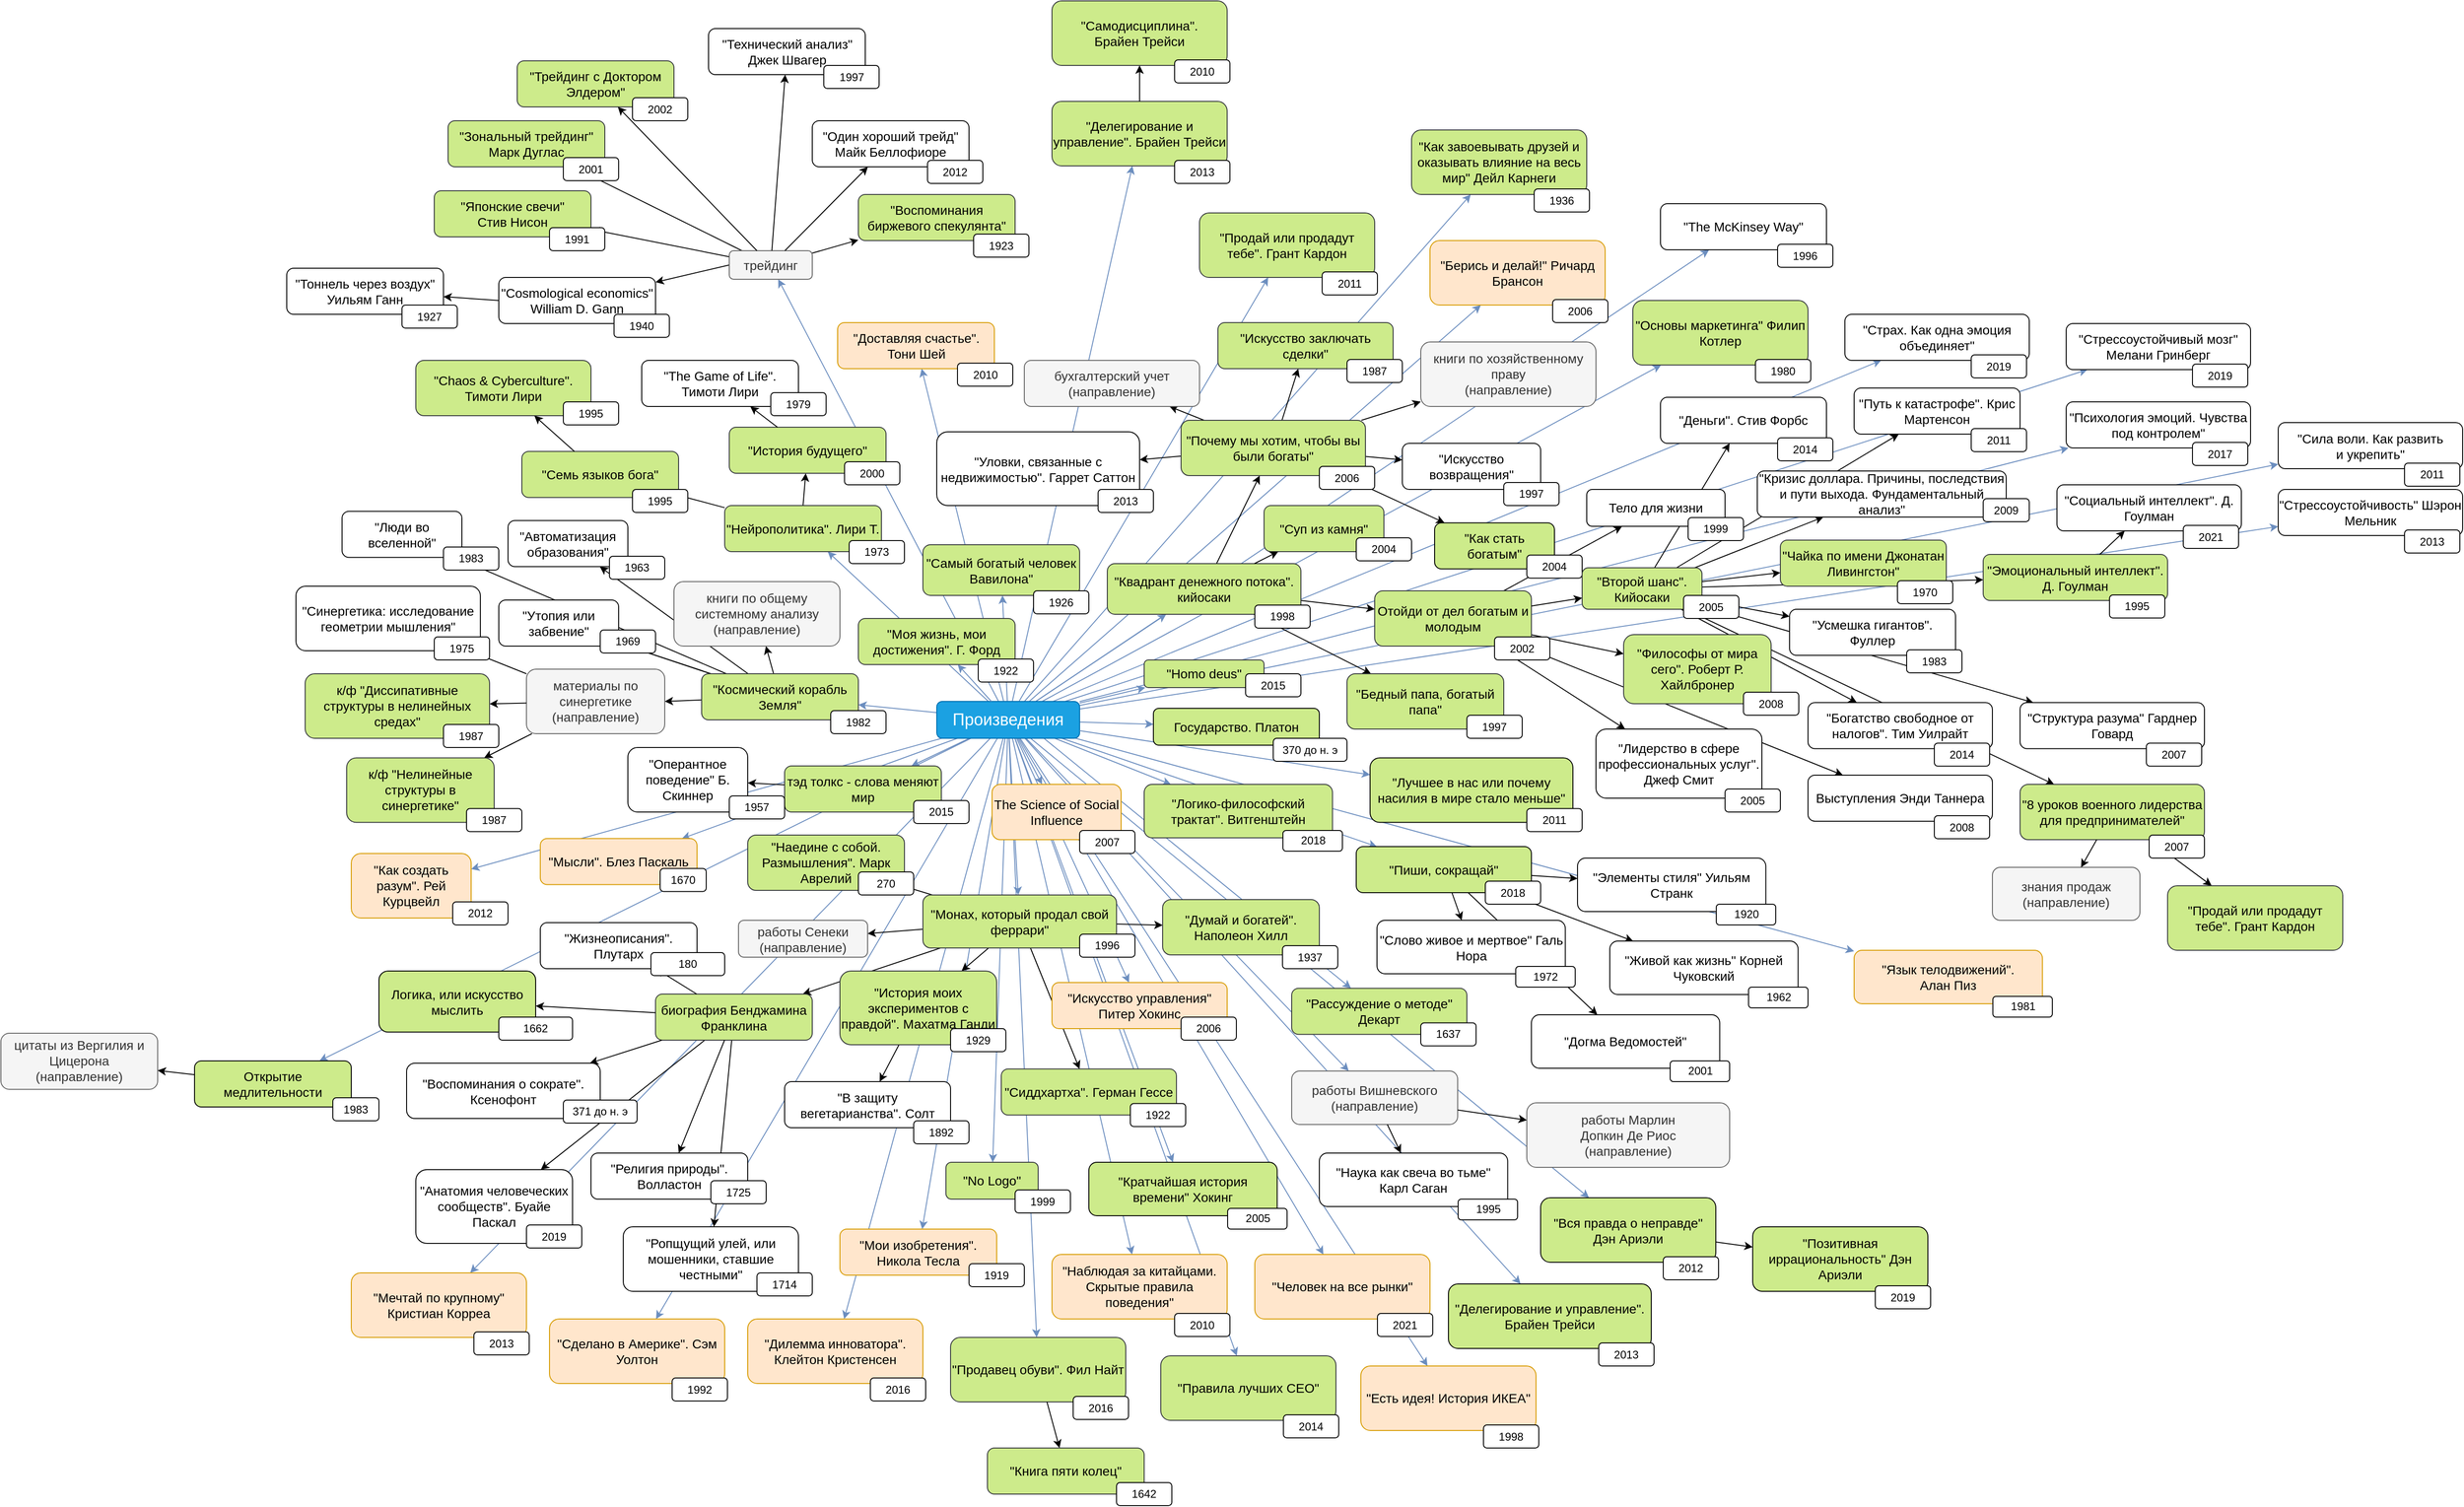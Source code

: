 <mxfile version="14.6.13" type="device"><diagram id="gFQqTj9S9QjI57qX_FN8" name="Page-1"><mxGraphModel dx="1502" dy="672" grid="1" gridSize="10" guides="1" tooltips="1" connect="1" arrows="1" fold="1" page="1" pageScale="1" pageWidth="1000" pageHeight="1000" math="0" shadow="0"><root><mxCell id="0"/><mxCell id="1" parent="0"/><mxCell id="Y14NpZWbVYpAQ7IEgKy--3" style="rounded=0;orthogonalLoop=1;jettySize=auto;html=1;" edge="1" parent="1" source="tB49qgXk785BnZ7Lmxhy-1" target="FyU_9MYmu1Jh1yO-Xfc4-14"><mxGeometry relative="1" as="geometry"/></mxCell><mxCell id="aO-gifKziL9YiZISCLc2-5" style="orthogonalLoop=1;jettySize=auto;html=1;strokeColor=#6c8ebf;fillColor=#dae8fc;strokeWidth=1;" parent="1" source="RsOFP98a-wZczNKdAfNT-47" target="aO-gifKziL9YiZISCLc2-3" edge="1"><mxGeometry relative="1" as="geometry"><mxPoint x="1246.981" y="890" as="sourcePoint"/><mxPoint x="1377.158" y="309" as="targetPoint"/></mxGeometry></mxCell><mxCell id="nWjuYzotjqNZ7Qua0hlF-4" value="" style="rounded=1;orthogonalLoop=1;jettySize=auto;html=1;fontSize=11;strokeColor=#6c8ebf;fillColor=#dae8fc;strokeWidth=1;" parent="1" source="RsOFP98a-wZczNKdAfNT-47" target="nWjuYzotjqNZ7Qua0hlF-2" edge="1"><mxGeometry relative="1" as="geometry"><mxPoint x="1279.286" y="890" as="sourcePoint"/><mxPoint x="1950.625" y="525" as="targetPoint"/></mxGeometry></mxCell><mxCell id="9zSTBF1xBcPs35yZZVo1-21" style="orthogonalLoop=1;jettySize=auto;html=1;strokeColor=#6c8ebf;fillColor=#dae8fc;strokeWidth=1;" parent="1" source="RsOFP98a-wZczNKdAfNT-47" target="9zSTBF1xBcPs35yZZVo1-19" edge="1"><mxGeometry relative="1" as="geometry"><mxPoint x="1254.248" y="890" as="sourcePoint"/><mxPoint x="1524.442" y="430" as="targetPoint"/></mxGeometry></mxCell><mxCell id="9zSTBF1xBcPs35yZZVo1-15" style="orthogonalLoop=1;jettySize=auto;html=1;strokeColor=#6c8ebf;fillColor=#dae8fc;strokeWidth=1;" parent="1" source="RsOFP98a-wZczNKdAfNT-47" target="9zSTBF1xBcPs35yZZVo1-13" edge="1"><mxGeometry relative="1" as="geometry"><mxPoint x="1320" y="912.348" as="sourcePoint"/><mxPoint x="1400" y="914.773" as="targetPoint"/></mxGeometry></mxCell><mxCell id="ZFBhD2nThf9lycHF0sX4-7" style="rounded=1;orthogonalLoop=1;jettySize=auto;html=1;fontSize=11;strokeColor=#6c8ebf;fillColor=#dae8fc;strokeWidth=1;" parent="1" source="RsOFP98a-wZczNKdAfNT-47" target="ZFBhD2nThf9lycHF0sX4-3" edge="1"><mxGeometry relative="1" as="geometry"><mxPoint x="1256.362" y="930" as="sourcePoint"/><mxPoint x="1720.741" y="1600" as="targetPoint"/></mxGeometry></mxCell><mxCell id="wMTSX7TPlGTdCGAvRJ2a-14" style="orthogonalLoop=1;jettySize=auto;html=1;" parent="1" source="wMTSX7TPlGTdCGAvRJ2a-8" target="wMTSX7TPlGTdCGAvRJ2a-12" edge="1"><mxGeometry relative="1" as="geometry"><mxPoint x="935" y="462" as="sourcePoint"/><mxPoint x="828.333" y="430" as="targetPoint"/></mxGeometry></mxCell><mxCell id="wMTSX7TPlGTdCGAvRJ2a-10" style="orthogonalLoop=1;jettySize=auto;html=1;" parent="1" source="wMTSX7TPlGTdCGAvRJ2a-8" target="wMTSX7TPlGTdCGAvRJ2a-4" edge="1"><mxGeometry relative="1" as="geometry"><mxPoint x="772" y="618.75" as="sourcePoint"/><mxPoint x="728.6" y="580" as="targetPoint"/></mxGeometry></mxCell><mxCell id="wMTSX7TPlGTdCGAvRJ2a-5" style="orthogonalLoop=1;jettySize=auto;html=1;strokeColor=#6c8ebf;fillColor=#dae8fc;strokeWidth=1;" parent="1" source="RsOFP98a-wZczNKdAfNT-47" target="wMTSX7TPlGTdCGAvRJ2a-8" edge="1"><mxGeometry relative="1" as="geometry"><mxPoint x="1237.574" y="890" as="sourcePoint"/><mxPoint x="1148.658" y="529" as="targetPoint"/></mxGeometry></mxCell><mxCell id="hwRI6XJlKgeZOXECYZcN-6" style="edgeStyle=none;shape=connector;rounded=1;orthogonalLoop=1;jettySize=auto;html=1;labelBackgroundColor=#ffffff;fontFamily=Helvetica;fontSize=11;fontColor=#000000;endArrow=classic;strokeColor=#000000;" parent="1" source="31Xx-qMsKH4X4Rx2XjnZ-43" target="hwRI6XJlKgeZOXECYZcN-3" edge="1"><mxGeometry relative="1" as="geometry"><mxPoint x="1730" y="1333.255" as="sourcePoint"/><mxPoint x="1805" y="1344.3" as="targetPoint"/></mxGeometry></mxCell><mxCell id="nATxKmzf6BtQvCfUr36B-5" style="rounded=1;orthogonalLoop=1;jettySize=auto;html=1;fontSize=11;strokeColor=#6c8ebf;fillColor=#dae8fc;strokeWidth=1;" parent="1" source="RsOFP98a-wZczNKdAfNT-47" target="nATxKmzf6BtQvCfUr36B-3" edge="1"><mxGeometry relative="1" as="geometry"><mxPoint x="1254.289" y="930" as="sourcePoint"/><mxPoint x="1584.37" y="1490" as="targetPoint"/></mxGeometry></mxCell><mxCell id="enLq7b-c_litIEcMcn0s-9" style="orthogonalLoop=1;jettySize=auto;html=1;strokeColor=#6c8ebf;fillColor=#dae8fc;strokeWidth=1;" parent="1" source="RsOFP98a-wZczNKdAfNT-47" target="enLq7b-c_litIEcMcn0s-6" edge="1"><mxGeometry relative="1" as="geometry"><mxPoint x="1237.574" y="890" as="sourcePoint"/><mxPoint x="1148.658" y="529" as="targetPoint"/></mxGeometry></mxCell><mxCell id="SkOuhZz7W8Dh3s9xq-EC-6" style="orthogonalLoop=1;jettySize=auto;html=1;" parent="1" source="_hCI-wKqTH-qusD7r400-21" target="31Xx-qMsKH4X4Rx2XjnZ-69" edge="1"><mxGeometry relative="1" as="geometry"><mxPoint x="1977.32" y="790" as="sourcePoint"/><mxPoint x="2376.907" y="980" as="targetPoint"/></mxGeometry></mxCell><mxCell id="hvNdaiBAutXoqobx4dG9-4" style="orthogonalLoop=1;jettySize=auto;html=1;fillColor=#dae8fc;strokeColor=#6c8ebf;strokeWidth=1;" parent="1" source="RsOFP98a-wZczNKdAfNT-47" target="hvNdaiBAutXoqobx4dG9-2" edge="1"><mxGeometry relative="1" as="geometry"><mxPoint x="1170.556" y="930" as="sourcePoint"/><mxPoint x="660" y="1071.931" as="targetPoint"/></mxGeometry></mxCell><mxCell id="zYDKx4PykuvDN0_hsxEK-4" style="orthogonalLoop=1;jettySize=auto;html=1;fillColor=#dae8fc;strokeColor=#6c8ebf;strokeWidth=1;" parent="1" source="RsOFP98a-wZczNKdAfNT-47" target="zYDKx4PykuvDN0_hsxEK-2" edge="1"><mxGeometry relative="1" as="geometry"><mxPoint x="1165" y="902.172" as="sourcePoint"/><mxPoint x="1080" y="893.586" as="targetPoint"/></mxGeometry></mxCell><mxCell id="yH5rw5O3tdyiB3K_Kici-9" value="" style="rounded=1;orthogonalLoop=1;jettySize=auto;html=1;fontSize=11;strokeColor=#6c8ebf;fillColor=#dae8fc;strokeWidth=1;" parent="1" source="RsOFP98a-wZczNKdAfNT-47" target="yH5rw5O3tdyiB3K_Kici-7" edge="1"><mxGeometry relative="1" as="geometry"><mxPoint x="1304.105" y="890" as="sourcePoint"/><mxPoint x="2412.994" y="530" as="targetPoint"/></mxGeometry></mxCell><mxCell id="yH5rw5O3tdyiB3K_Kici-4" value="" style="rounded=1;orthogonalLoop=1;jettySize=auto;html=1;fontSize=11;strokeColor=#6c8ebf;fillColor=#dae8fc;strokeWidth=1;" parent="1" source="RsOFP98a-wZczNKdAfNT-47" target="yH5rw5O3tdyiB3K_Kici-2" edge="1"><mxGeometry relative="1" as="geometry"><mxPoint x="1320" y="890.12" as="sourcePoint"/><mxPoint x="2392.539" y="615" as="targetPoint"/></mxGeometry></mxCell><mxCell id="l2uxk4pcmpk9MyoWbjjn-12" value="" style="rounded=1;orthogonalLoop=1;jettySize=auto;html=1;fontSize=11;strokeColor=#6c8ebf;fillColor=#dae8fc;strokeWidth=1;" parent="1" source="RsOFP98a-wZczNKdAfNT-47" target="l2uxk4pcmpk9MyoWbjjn-10" edge="1"><mxGeometry relative="1" as="geometry"><mxPoint x="1320" y="893.104" as="sourcePoint"/><mxPoint x="2530" y="629.302" as="targetPoint"/></mxGeometry></mxCell><mxCell id="l2uxk4pcmpk9MyoWbjjn-8" value="" style="rounded=1;orthogonalLoop=1;jettySize=auto;html=1;fontSize=11;strokeColor=#6c8ebf;fillColor=#dae8fc;strokeWidth=1;" parent="1" source="RsOFP98a-wZczNKdAfNT-47" target="l2uxk4pcmpk9MyoWbjjn-6" edge="1"><mxGeometry relative="1" as="geometry"><mxPoint x="1320" y="898.198" as="sourcePoint"/><mxPoint x="2620" y="700.228" as="targetPoint"/></mxGeometry></mxCell><mxCell id="l2uxk4pcmpk9MyoWbjjn-4" value="" style="rounded=1;orthogonalLoop=1;jettySize=auto;html=1;fontSize=11;strokeColor=#6c8ebf;fillColor=#dae8fc;strokeWidth=1;" parent="1" source="RsOFP98a-wZczNKdAfNT-47" target="l2uxk4pcmpk9MyoWbjjn-2" edge="1"><mxGeometry relative="1" as="geometry"><mxPoint x="1279.286" y="890" as="sourcePoint"/><mxPoint x="1950.625" y="525" as="targetPoint"/></mxGeometry></mxCell><mxCell id="31Xx-qMsKH4X4Rx2XjnZ-66" style="rounded=1;orthogonalLoop=1;jettySize=auto;html=1;strokeColor=#6c8ebf;fillColor=#dae8fc;strokeWidth=1;" parent="1" source="RsOFP98a-wZczNKdAfNT-47" target="31Xx-qMsKH4X4Rx2XjnZ-64" edge="1"><mxGeometry relative="1" as="geometry"><mxPoint x="1230.748" y="930" as="sourcePoint"/><mxPoint x="860.566" y="1560" as="targetPoint"/></mxGeometry></mxCell><mxCell id="31Xx-qMsKH4X4Rx2XjnZ-60" style="rounded=1;orthogonalLoop=1;jettySize=auto;html=1;strokeColor=#6c8ebf;fillColor=#dae8fc;strokeWidth=1;" parent="1" source="RsOFP98a-wZczNKdAfNT-47" target="31Xx-qMsKH4X4Rx2XjnZ-58" edge="1"><mxGeometry relative="1" as="geometry"><mxPoint x="1243.422" y="930" as="sourcePoint"/><mxPoint x="1273.387" y="1580" as="targetPoint"/></mxGeometry></mxCell><mxCell id="31Xx-qMsKH4X4Rx2XjnZ-55" value="" style="rounded=1;orthogonalLoop=1;jettySize=auto;html=1;fontSize=11;strokeColor=#6c8ebf;fillColor=#dae8fc;strokeWidth=1;" parent="1" source="RsOFP98a-wZczNKdAfNT-47" target="31Xx-qMsKH4X4Rx2XjnZ-53" edge="1"><mxGeometry relative="1" as="geometry"><mxPoint x="1279.286" y="890" as="sourcePoint"/><mxPoint x="1950.625" y="525" as="targetPoint"/></mxGeometry></mxCell><mxCell id="31Xx-qMsKH4X4Rx2XjnZ-50" value="" style="rounded=1;orthogonalLoop=1;jettySize=auto;html=1;fontSize=11;strokeColor=#6c8ebf;fillColor=#dae8fc;strokeWidth=1;" parent="1" source="RsOFP98a-wZczNKdAfNT-47" target="31Xx-qMsKH4X4Rx2XjnZ-48" edge="1"><mxGeometry relative="1" as="geometry"><mxPoint x="1272.43" y="890" as="sourcePoint"/><mxPoint x="1413.847" y="795.5" as="targetPoint"/></mxGeometry></mxCell><mxCell id="31Xx-qMsKH4X4Rx2XjnZ-45" style="rounded=1;orthogonalLoop=1;jettySize=auto;html=1;fontSize=11;strokeColor=#6c8ebf;fillColor=#dae8fc;strokeWidth=1;" parent="1" source="RsOFP98a-wZczNKdAfNT-47" target="31Xx-qMsKH4X4Rx2XjnZ-43" edge="1"><mxGeometry relative="1" as="geometry"><mxPoint x="1254.289" y="930" as="sourcePoint"/><mxPoint x="1584.37" y="1490" as="targetPoint"/></mxGeometry></mxCell><mxCell id="31Xx-qMsKH4X4Rx2XjnZ-38" style="rounded=1;orthogonalLoop=1;jettySize=auto;html=1;strokeColor=#6c8ebf;fillColor=#dae8fc;strokeWidth=1;" parent="1" source="RsOFP98a-wZczNKdAfNT-47" target="31Xx-qMsKH4X4Rx2XjnZ-36" edge="1"><mxGeometry relative="1" as="geometry"><mxPoint x="1237.026" y="930" as="sourcePoint"/><mxPoint x="1064.58" y="1560" as="targetPoint"/></mxGeometry></mxCell><mxCell id="31Xx-qMsKH4X4Rx2XjnZ-33" style="orthogonalLoop=1;jettySize=auto;html=1;fillColor=#dae8fc;strokeColor=#6c8ebf;strokeWidth=1;" parent="1" source="RsOFP98a-wZczNKdAfNT-47" target="31Xx-qMsKH4X4Rx2XjnZ-28" edge="1"><mxGeometry relative="1" as="geometry"><mxPoint x="1165" y="902.172" as="sourcePoint"/><mxPoint x="1080" y="893.586" as="targetPoint"/></mxGeometry></mxCell><mxCell id="31Xx-qMsKH4X4Rx2XjnZ-25" style="rounded=1;orthogonalLoop=1;jettySize=auto;html=1;strokeColor=#6c8ebf;fillColor=#dae8fc;strokeWidth=1;" parent="1" source="RsOFP98a-wZczNKdAfNT-47" target="31Xx-qMsKH4X4Rx2XjnZ-23" edge="1"><mxGeometry relative="1" as="geometry"><mxPoint x="1239.123" y="930" as="sourcePoint"/><mxPoint x="1149.221" y="1462.5" as="targetPoint"/></mxGeometry></mxCell><mxCell id="31Xx-qMsKH4X4Rx2XjnZ-19" style="rounded=1;orthogonalLoop=1;jettySize=auto;html=1;strokeColor=#6c8ebf;fillColor=#dae8fc;strokeWidth=1;" parent="1" source="RsOFP98a-wZczNKdAfNT-47" target="31Xx-qMsKH4X4Rx2XjnZ-16" edge="1"><mxGeometry relative="1" as="geometry"><mxPoint x="1241.8" y="930" as="sourcePoint"/><mxPoint x="1225.7" y="1390" as="targetPoint"/></mxGeometry></mxCell><mxCell id="31Xx-qMsKH4X4Rx2XjnZ-14" style="rounded=1;orthogonalLoop=1;jettySize=auto;html=1;strokeColor=#6c8ebf;fillColor=#dae8fc;strokeWidth=1;" parent="1" source="RsOFP98a-wZczNKdAfNT-47" target="31Xx-qMsKH4X4Rx2XjnZ-12" edge="1"><mxGeometry relative="1" as="geometry"><mxPoint x="1241.8" y="930" as="sourcePoint"/><mxPoint x="1225.7" y="1390" as="targetPoint"/></mxGeometry></mxCell><mxCell id="31Xx-qMsKH4X4Rx2XjnZ-8" style="rounded=1;orthogonalLoop=1;jettySize=auto;html=1;fontSize=11;strokeColor=#6c8ebf;fillColor=#dae8fc;strokeWidth=1;" parent="1" source="RsOFP98a-wZczNKdAfNT-47" target="31Xx-qMsKH4X4Rx2XjnZ-6" edge="1"><mxGeometry relative="1" as="geometry"><mxPoint x="1247.516" y="930" as="sourcePoint"/><mxPoint x="1386.221" y="1483" as="targetPoint"/></mxGeometry></mxCell><mxCell id="pnwwbckA5jxVhMsNkGov-80" style="rounded=1;orthogonalLoop=1;jettySize=auto;html=1;strokeColor=#6c8ebf;fillColor=#dae8fc;strokeWidth=1;" parent="1" source="RsOFP98a-wZczNKdAfNT-47" target="9TvSdvk3E5GPOlqkx3RB-13" edge="1"><mxGeometry relative="1" as="geometry"><mxPoint x="980" y="1450" as="sourcePoint"/><mxPoint x="902.246" y="1380" as="targetPoint"/></mxGeometry></mxCell><mxCell id="KyB1wKagL7utWyiWBppH-5" style="rounded=1;orthogonalLoop=1;jettySize=auto;html=1;fontSize=11;strokeColor=#6c8ebf;fillColor=#dae8fc;strokeWidth=1;" parent="1" source="RsOFP98a-wZczNKdAfNT-47" target="KyB1wKagL7utWyiWBppH-3" edge="1"><mxGeometry relative="1" as="geometry"><mxPoint x="1243.643" y="930" as="sourcePoint"/><mxPoint x="1253.357" y="1100" as="targetPoint"/></mxGeometry></mxCell><mxCell id="7oaHPai1JbAgvdwFECQF-8" style="edgeStyle=none;shape=connector;rounded=1;orthogonalLoop=1;jettySize=auto;html=1;labelBackgroundColor=default;fontFamily=Helvetica;fontSize=11;fontColor=default;endArrow=classic;strokeColor=#6c8ebf;fillColor=#dae8fc;strokeWidth=1;" parent="1" source="RsOFP98a-wZczNKdAfNT-47" target="7oaHPai1JbAgvdwFECQF-9" edge="1"><mxGeometry relative="1" as="geometry"><mxPoint x="1249.951" y="930" as="sourcePoint"/><mxPoint x="1614.435" y="1300" as="targetPoint"/></mxGeometry></mxCell><mxCell id="7oaHPai1JbAgvdwFECQF-4" style="edgeStyle=none;shape=connector;rounded=1;orthogonalLoop=1;jettySize=auto;html=1;labelBackgroundColor=default;fontFamily=Helvetica;fontSize=11;fontColor=default;endArrow=classic;strokeColor=#6c8ebf;fillColor=#dae8fc;strokeWidth=1;" parent="1" source="RsOFP98a-wZczNKdAfNT-47" target="7oaHPai1JbAgvdwFECQF-2" edge="1"><mxGeometry relative="1" as="geometry"><mxPoint x="1281.25" y="930" as="sourcePoint"/><mxPoint x="1457.93" y="1188.75" as="targetPoint"/></mxGeometry></mxCell><mxCell id="UOSPbNd38purDqlrOx0x-4" style="orthogonalLoop=1;jettySize=auto;html=1;" parent="1" source="FyU_9MYmu1Jh1yO-Xfc4-6" target="UOSPbNd38purDqlrOx0x-2" edge="1"><mxGeometry relative="1" as="geometry"><mxPoint x="1943.562" y="745" as="sourcePoint"/><mxPoint x="2024.932" y="610" as="targetPoint"/></mxGeometry></mxCell><mxCell id="VPud3m4QUuQE5rzuyN6K-8" style="orthogonalLoop=1;jettySize=auto;html=1;strokeColor=#6c8ebf;fillColor=#dae8fc;strokeWidth=1;" parent="1" source="RsOFP98a-wZczNKdAfNT-47" target="VPud3m4QUuQE5rzuyN6K-6" edge="1"><mxGeometry relative="1" as="geometry"><mxPoint x="1221.054" y="890" as="sourcePoint"/><mxPoint x="1046.807" y="727.5" as="targetPoint"/></mxGeometry></mxCell><mxCell id="_hCI-wKqTH-qusD7r400-23" style="orthogonalLoop=1;jettySize=auto;html=1;" parent="1" source="FyU_9MYmu1Jh1yO-Xfc4-6" target="_hCI-wKqTH-qusD7r400-21" edge="1"><mxGeometry relative="1" as="geometry"><mxPoint x="1799.615" y="830" as="sourcePoint"/><mxPoint x="2147.821" y="970" as="targetPoint"/></mxGeometry></mxCell><mxCell id="_hCI-wKqTH-qusD7r400-19" style="edgeStyle=none;shape=connector;rounded=1;orthogonalLoop=1;jettySize=auto;html=1;labelBackgroundColor=#ffffff;fontFamily=Helvetica;fontSize=11;fontColor=#000000;endArrow=classic;strokeColor=#000000;" parent="1" source="FyU_9MYmu1Jh1yO-Xfc4-6" target="_hCI-wKqTH-qusD7r400-14" edge="1"><mxGeometry relative="1" as="geometry"><mxPoint x="1995" y="769.92" as="sourcePoint"/><mxPoint x="2310" y="781.649" as="targetPoint"/></mxGeometry></mxCell><mxCell id="_hCI-wKqTH-qusD7r400-12" style="edgeStyle=none;shape=connector;rounded=1;orthogonalLoop=1;jettySize=auto;html=1;labelBackgroundColor=#ffffff;fontFamily=Helvetica;fontSize=11;fontColor=#000000;endArrow=classic;strokeColor=#000000;" parent="1" source="FyU_9MYmu1Jh1yO-Xfc4-6" target="_hCI-wKqTH-qusD7r400-10" edge="1"><mxGeometry relative="1" as="geometry"><mxPoint x="1979.245" y="790" as="sourcePoint"/><mxPoint x="2165.283" y="875" as="targetPoint"/></mxGeometry></mxCell><mxCell id="_hCI-wKqTH-qusD7r400-8" style="edgeStyle=none;shape=connector;rounded=1;orthogonalLoop=1;jettySize=auto;html=1;labelBackgroundColor=default;fontFamily=Helvetica;fontSize=11;fontColor=default;endArrow=classic;strokeColor=#6c8ebf;fillColor=#dae8fc;strokeWidth=1;" parent="1" source="RsOFP98a-wZczNKdAfNT-47" target="_hCI-wKqTH-qusD7r400-6" edge="1"><mxGeometry relative="1" as="geometry"><mxPoint x="1257.67" y="930" as="sourcePoint"/><mxPoint x="1532.628" y="1292.5" as="targetPoint"/></mxGeometry></mxCell><mxCell id="eRWgpKovWUvQIof7ADLE-18" style="edgeStyle=none;shape=connector;rounded=1;orthogonalLoop=1;jettySize=auto;html=1;labelBackgroundColor=#ffffff;fontFamily=Helvetica;fontSize=11;fontColor=#000000;endArrow=classic;strokeColor=#000000;" parent="1" source="FyU_9MYmu1Jh1yO-Xfc4-2" target="eRWgpKovWUvQIof7ADLE-16" edge="1"><mxGeometry relative="1" as="geometry"><mxPoint x="1723.817" y="1097.5" as="sourcePoint"/><mxPoint x="1734.397" y="1127.5" as="targetPoint"/></mxGeometry></mxCell><mxCell id="eRWgpKovWUvQIof7ADLE-14" style="edgeStyle=none;shape=connector;rounded=1;orthogonalLoop=1;jettySize=auto;html=1;labelBackgroundColor=#ffffff;fontFamily=Helvetica;fontSize=11;fontColor=#000000;endArrow=classic;strokeColor=#000000;" parent="1" source="FyU_9MYmu1Jh1yO-Xfc4-2" target="eRWgpKovWUvQIof7ADLE-12" edge="1"><mxGeometry relative="1" as="geometry"><mxPoint x="1723.817" y="1097.5" as="sourcePoint"/><mxPoint x="1734.397" y="1127.5" as="targetPoint"/></mxGeometry></mxCell><mxCell id="eRWgpKovWUvQIof7ADLE-10" style="edgeStyle=none;shape=connector;rounded=1;orthogonalLoop=1;jettySize=auto;html=1;labelBackgroundColor=#ffffff;fontFamily=Helvetica;fontSize=11;fontColor=#000000;endArrow=classic;strokeColor=#000000;" parent="1" source="FyU_9MYmu1Jh1yO-Xfc4-2" target="eRWgpKovWUvQIof7ADLE-8" edge="1"><mxGeometry relative="1" as="geometry"><mxPoint x="1723.817" y="1097.5" as="sourcePoint"/><mxPoint x="1734.397" y="1127.5" as="targetPoint"/></mxGeometry></mxCell><mxCell id="eRWgpKovWUvQIof7ADLE-1" style="orthogonalLoop=1;jettySize=auto;html=1;" parent="1" source="FyU_9MYmu1Jh1yO-Xfc4-6" target="s26Afz5XdEESrJ8MG8HM-3" edge="1"><mxGeometry relative="1" as="geometry"><mxPoint x="1780" y="770" as="sourcePoint"/><mxPoint x="1908.333" y="700" as="targetPoint"/></mxGeometry></mxCell><mxCell id="s26Afz5XdEESrJ8MG8HM-12" style="orthogonalLoop=1;jettySize=auto;html=1;" parent="1" source="VWxjFS_z5K5VY_h7uVj0-5" target="s26Afz5XdEESrJ8MG8HM-10" edge="1"><mxGeometry relative="1" as="geometry"><mxPoint x="1771.667" y="830" as="sourcePoint"/><mxPoint x="1911.667" y="920" as="targetPoint"/></mxGeometry></mxCell><mxCell id="s26Afz5XdEESrJ8MG8HM-8" style="edgeStyle=none;shape=connector;rounded=1;orthogonalLoop=1;jettySize=auto;html=1;labelBackgroundColor=#ffffff;fontFamily=Helvetica;fontSize=11;fontColor=#000000;endArrow=classic;strokeColor=#000000;" parent="1" source="FyU_9MYmu1Jh1yO-Xfc4-6" target="s26Afz5XdEESrJ8MG8HM-6" edge="1"><mxGeometry relative="1" as="geometry"><mxPoint x="1995" y="779.85" as="sourcePoint"/><mxPoint x="2090" y="797.9" as="targetPoint"/></mxGeometry></mxCell><mxCell id="yeUZzji5SCjtuLvzpn78-7" style="edgeStyle=none;shape=connector;rounded=1;orthogonalLoop=1;jettySize=auto;html=1;labelBackgroundColor=#ffffff;fontFamily=Helvetica;fontSize=11;fontColor=#000000;endArrow=classic;strokeColor=#000000;" parent="1" source="FyU_9MYmu1Jh1yO-Xfc4-6" target="yeUZzji5SCjtuLvzpn78-2" edge="1"><mxGeometry relative="1" as="geometry"/></mxCell><mxCell id="lgdNcTlRZ70p7qupT05S-9" style="edgeStyle=none;shape=connector;rounded=1;orthogonalLoop=1;jettySize=auto;html=1;labelBackgroundColor=#ffffff;fontFamily=Helvetica;fontSize=11;fontColor=#000000;endArrow=classic;strokeColor=#000000;" parent="1" source="FyU_9MYmu1Jh1yO-Xfc4-6" target="lgdNcTlRZ70p7qupT05S-7" edge="1"><mxGeometry relative="1" as="geometry"/></mxCell><mxCell id="FyU_9MYmu1Jh1yO-Xfc4-31" style="edgeStyle=none;shape=connector;rounded=1;orthogonalLoop=1;jettySize=auto;html=1;labelBackgroundColor=#ffffff;fontFamily=Helvetica;fontSize=11;fontColor=#000000;endArrow=classic;strokeColor=#000000;" parent="1" source="tB49qgXk785BnZ7Lmxhy-1" target="FyU_9MYmu1Jh1yO-Xfc4-29" edge="1"><mxGeometry relative="1" as="geometry"/></mxCell><mxCell id="FyU_9MYmu1Jh1yO-Xfc4-20" style="edgeStyle=none;shape=connector;rounded=1;orthogonalLoop=1;jettySize=auto;html=1;exitX=0.75;exitY=1;exitDx=0;exitDy=0;labelBackgroundColor=default;fontFamily=Helvetica;fontSize=11;fontColor=default;endArrow=classic;strokeColor=#6c8ebf;fillColor=#dae8fc;strokeWidth=1;" parent="1" source="RsOFP98a-wZczNKdAfNT-47" target="FyU_9MYmu1Jh1yO-Xfc4-18" edge="1"><mxGeometry relative="1" as="geometry"/></mxCell><mxCell id="FyU_9MYmu1Jh1yO-Xfc4-16" style="edgeStyle=none;shape=connector;rounded=0;orthogonalLoop=1;jettySize=auto;html=1;labelBackgroundColor=default;fontFamily=Helvetica;fontSize=11;fontColor=default;endArrow=classic;strokeColor=default;" parent="1" source="tB49qgXk785BnZ7Lmxhy-1" target="FyU_9MYmu1Jh1yO-Xfc4-14" edge="1"><mxGeometry relative="1" as="geometry"/></mxCell><mxCell id="FyU_9MYmu1Jh1yO-Xfc4-12" style="edgeStyle=none;shape=connector;rounded=1;orthogonalLoop=1;jettySize=auto;html=1;labelBackgroundColor=#ffffff;fontFamily=Helvetica;fontSize=11;fontColor=#000000;endArrow=classic;strokeColor=#000000;" parent="1" source="tB49qgXk785BnZ7Lmxhy-1" target="FyU_9MYmu1Jh1yO-Xfc4-10" edge="1"><mxGeometry relative="1" as="geometry"/></mxCell><mxCell id="BPlIDKTzGk7GvC-xiwXc-2" style="edgeStyle=none;rounded=0;orthogonalLoop=1;jettySize=auto;html=1;" parent="1" source="1-PPLSDRgiZijzcZA0eA-2" target="BPlIDKTzGk7GvC-xiwXc-1" edge="1"><mxGeometry relative="1" as="geometry"><mxPoint x="903.537" y="1257.5" as="sourcePoint"/><mxPoint x="816.463" y="1310" as="targetPoint"/></mxGeometry></mxCell><mxCell id="RsOFP98a-wZczNKdAfNT-42" value="" style="rounded=1;orthogonalLoop=1;jettySize=auto;html=1;fontSize=11;strokeColor=#6c8ebf;fillColor=#dae8fc;strokeWidth=1;" parent="1" source="RsOFP98a-wZczNKdAfNT-47" target="RsOFP98a-wZczNKdAfNT-51" edge="1"><mxGeometry relative="1" as="geometry"/></mxCell><mxCell id="RsOFP98a-wZczNKdAfNT-43" style="rounded=1;orthogonalLoop=1;jettySize=auto;html=1;fontSize=11;strokeColor=#6c8ebf;fillColor=#dae8fc;strokeWidth=1;" parent="1" source="RsOFP98a-wZczNKdAfNT-47" target="RsOFP98a-wZczNKdAfNT-64" edge="1"><mxGeometry relative="1" as="geometry"><mxPoint x="1330" y="1040" as="sourcePoint"/></mxGeometry></mxCell><mxCell id="RsOFP98a-wZczNKdAfNT-44" style="rounded=1;orthogonalLoop=1;jettySize=auto;html=1;fontSize=11;strokeColor=#6c8ebf;fillColor=#dae8fc;strokeWidth=1;" parent="1" source="RsOFP98a-wZczNKdAfNT-47" target="RsOFP98a-wZczNKdAfNT-65" edge="1"><mxGeometry relative="1" as="geometry"/></mxCell><mxCell id="RsOFP98a-wZczNKdAfNT-45" style="orthogonalLoop=1;jettySize=auto;html=1;strokeColor=#6c8ebf;fillColor=#dae8fc;strokeWidth=1;" parent="1" source="RsOFP98a-wZczNKdAfNT-47" target="RsOFP98a-wZczNKdAfNT-76" edge="1"><mxGeometry relative="1" as="geometry"/></mxCell><mxCell id="tB49qgXk785BnZ7Lmxhy-2" style="orthogonalLoop=1;jettySize=auto;html=1;fillColor=#dae8fc;strokeColor=#6c8ebf;strokeWidth=1;" parent="1" source="RsOFP98a-wZczNKdAfNT-47" target="tB49qgXk785BnZ7Lmxhy-1" edge="1"><mxGeometry relative="1" as="geometry"/></mxCell><mxCell id="1-PPLSDRgiZijzcZA0eA-10" style="orthogonalLoop=1;jettySize=auto;html=1;strokeColor=#6c8ebf;fillColor=#dae8fc;strokeWidth=1;" parent="1" source="RsOFP98a-wZczNKdAfNT-47" target="1-PPLSDRgiZijzcZA0eA-9" edge="1"><mxGeometry relative="1" as="geometry"/></mxCell><mxCell id="JOX3mPAxMRdIu2xZWJmV-2" style="orthogonalLoop=1;jettySize=auto;html=1;fillColor=#dae8fc;strokeColor=#6c8ebf;strokeWidth=1;" parent="1" source="RsOFP98a-wZczNKdAfNT-47" target="JOX3mPAxMRdIu2xZWJmV-1" edge="1"><mxGeometry relative="1" as="geometry"/></mxCell><mxCell id="192THwOo5AqlmfsSkR5P-2" style="orthogonalLoop=1;jettySize=auto;html=1;" parent="1" source="JOX3mPAxMRdIu2xZWJmV-1" target="192THwOo5AqlmfsSkR5P-1" edge="1"><mxGeometry relative="1" as="geometry"/></mxCell><mxCell id="192THwOo5AqlmfsSkR5P-4" style="orthogonalLoop=1;jettySize=auto;html=1;strokeColor=#6c8ebf;fillColor=#dae8fc;strokeWidth=1;" parent="1" source="RsOFP98a-wZczNKdAfNT-47" target="192THwOo5AqlmfsSkR5P-3" edge="1"><mxGeometry relative="1" as="geometry"/></mxCell><mxCell id="9TvSdvk3E5GPOlqkx3RB-10" style="edgeStyle=none;rounded=1;orthogonalLoop=1;jettySize=auto;html=1;strokeColor=#6c8ebf;fillColor=#dae8fc;strokeWidth=1;" parent="1" source="RsOFP98a-wZczNKdAfNT-47" target="JJqEq6PQ7TSfpPlxjw48-1" edge="1"><mxGeometry relative="1" as="geometry"/></mxCell><mxCell id="FyU_9MYmu1Jh1yO-Xfc4-4" style="edgeStyle=none;shape=connector;rounded=1;orthogonalLoop=1;jettySize=auto;html=1;labelBackgroundColor=default;fontFamily=Helvetica;fontSize=11;fontColor=default;endArrow=classic;strokeColor=#6c8ebf;fillColor=#dae8fc;strokeWidth=1;" parent="1" source="RsOFP98a-wZczNKdAfNT-47" target="FyU_9MYmu1Jh1yO-Xfc4-2" edge="1"><mxGeometry relative="1" as="geometry"/></mxCell><mxCell id="FyU_9MYmu1Jh1yO-Xfc4-35" style="edgeStyle=none;shape=connector;rounded=1;orthogonalLoop=1;jettySize=auto;html=1;labelBackgroundColor=default;fontFamily=Helvetica;fontSize=11;fontColor=default;endArrow=classic;strokeColor=#6c8ebf;fillColor=#dae8fc;strokeWidth=1;" parent="1" source="RsOFP98a-wZczNKdAfNT-47" target="FyU_9MYmu1Jh1yO-Xfc4-33" edge="1"><mxGeometry relative="1" as="geometry"/></mxCell><mxCell id="RsOFP98a-wZczNKdAfNT-47" value="Произведения" style="whiteSpace=wrap;html=1;fontSize=18;rounded=1;fillColor=#1ba1e2;strokeColor=#006EAF;fontColor=#ffffff;" parent="1" vertex="1"><mxGeometry x="1155" y="880" width="155" height="40" as="geometry"/></mxCell><mxCell id="RsOFP98a-wZczNKdAfNT-48" style="rounded=0;orthogonalLoop=1;jettySize=auto;html=1;fontSize=14;" parent="1" source="RsOFP98a-wZczNKdAfNT-51" target="RsOFP98a-wZczNKdAfNT-59" edge="1"><mxGeometry relative="1" as="geometry"/></mxCell><mxCell id="RsOFP98a-wZczNKdAfNT-50" style="orthogonalLoop=1;jettySize=auto;html=1;" parent="1" source="RsOFP98a-wZczNKdAfNT-51" target="RsOFP98a-wZczNKdAfNT-71" edge="1"><mxGeometry relative="1" as="geometry"/></mxCell><mxCell id="RsOFP98a-wZczNKdAfNT-52" style="orthogonalLoop=1;jettySize=auto;html=1;" parent="1" source="RsOFP98a-wZczNKdAfNT-59" target="RsOFP98a-wZczNKdAfNT-66" edge="1"><mxGeometry relative="1" as="geometry"/></mxCell><mxCell id="RsOFP98a-wZczNKdAfNT-53" style="orthogonalLoop=1;jettySize=auto;html=1;startArrow=none;" parent="1" source="pnwwbckA5jxVhMsNkGov-37" target="RsOFP98a-wZczNKdAfNT-67" edge="1"><mxGeometry relative="1" as="geometry"/></mxCell><mxCell id="RsOFP98a-wZczNKdAfNT-55" style="orthogonalLoop=1;jettySize=auto;html=1;" parent="1" source="RsOFP98a-wZczNKdAfNT-59" target="RsOFP98a-wZczNKdAfNT-69" edge="1"><mxGeometry relative="1" as="geometry"/></mxCell><mxCell id="RsOFP98a-wZczNKdAfNT-57" style="orthogonalLoop=1;jettySize=auto;html=1;" parent="1" source="RsOFP98a-wZczNKdAfNT-59" target="RsOFP98a-wZczNKdAfNT-79" edge="1"><mxGeometry relative="1" as="geometry"/></mxCell><mxCell id="RsOFP98a-wZczNKdAfNT-58" style="orthogonalLoop=1;jettySize=auto;html=1;" parent="1" source="RsOFP98a-wZczNKdAfNT-59" target="RsOFP98a-wZczNKdAfNT-78" edge="1"><mxGeometry relative="1" as="geometry"/></mxCell><mxCell id="RsOFP98a-wZczNKdAfNT-60" style="orthogonalLoop=1;jettySize=auto;html=1;" parent="1" source="RsOFP98a-wZczNKdAfNT-64" target="RsOFP98a-wZczNKdAfNT-74" edge="1"><mxGeometry relative="1" as="geometry"/></mxCell><mxCell id="RsOFP98a-wZczNKdAfNT-61" style="orthogonalLoop=1;jettySize=auto;html=1;" parent="1" source="RsOFP98a-wZczNKdAfNT-64" target="RsOFP98a-wZczNKdAfNT-75" edge="1"><mxGeometry relative="1" as="geometry"/></mxCell><mxCell id="RsOFP98a-wZczNKdAfNT-62" style="orthogonalLoop=1;jettySize=auto;html=1;" parent="1" source="RsOFP98a-wZczNKdAfNT-64" target="RsOFP98a-wZczNKdAfNT-73" edge="1"><mxGeometry relative="1" as="geometry"/></mxCell><mxCell id="RsOFP98a-wZczNKdAfNT-63" style="orthogonalLoop=1;jettySize=auto;html=1;" parent="1" source="RsOFP98a-wZczNKdAfNT-64" target="RsOFP98a-wZczNKdAfNT-72" edge="1"><mxGeometry relative="1" as="geometry"/></mxCell><mxCell id="1-PPLSDRgiZijzcZA0eA-1" style="orthogonalLoop=1;jettySize=auto;html=1;" parent="1" source="RsOFP98a-wZczNKdAfNT-64" target="RsOFP98a-wZczNKdAfNT-70" edge="1"><mxGeometry relative="1" as="geometry"/></mxCell><mxCell id="1-PPLSDRgiZijzcZA0eA-3" style="orthogonalLoop=1;jettySize=auto;html=1;" parent="1" source="RsOFP98a-wZczNKdAfNT-64" target="1-PPLSDRgiZijzcZA0eA-2" edge="1"><mxGeometry relative="1" as="geometry"/></mxCell><mxCell id="VW8JJAsYJ9K3xV1VWabX-2" style="orthogonalLoop=1;jettySize=auto;html=1;" parent="1" source="RsOFP98a-wZczNKdAfNT-73" target="VW8JJAsYJ9K3xV1VWabX-1" edge="1"><mxGeometry relative="1" as="geometry"/></mxCell><mxCell id="RsOFP98a-wZczNKdAfNT-75" value="работы Сенеки&lt;br&gt;(направление)" style="whiteSpace=wrap;html=1;fontSize=14;rounded=1;fillColor=#f5f5f5;fontColor=#333333;strokeColor=#666666;" parent="1" vertex="1"><mxGeometry x="940" y="1117.5" width="140" height="40" as="geometry"/></mxCell><mxCell id="RsOFP98a-wZczNKdAfNT-78" value="книги по хозяйственному праву&lt;br&gt;(направление)" style="whiteSpace=wrap;html=1;fontSize=14;rounded=1;fillColor=#f5f5f5;fontColor=#333333;strokeColor=#666666;" parent="1" vertex="1"><mxGeometry x="1680" y="490" width="190" height="70" as="geometry"/></mxCell><mxCell id="RsOFP98a-wZczNKdAfNT-79" value="бухгалтерский учет&lt;br&gt;(направление)" style="whiteSpace=wrap;html=1;fontSize=14;rounded=1;fillColor=#f5f5f5;fontColor=#333333;strokeColor=#666666;" parent="1" vertex="1"><mxGeometry x="1250" y="510" width="190" height="50" as="geometry"/></mxCell><mxCell id="RsOFP98a-wZczNKdAfNT-81" style="orthogonalLoop=1;jettySize=auto;html=1;" parent="1" source="RsOFP98a-wZczNKdAfNT-59" target="RsOFP98a-wZczNKdAfNT-80" edge="1"><mxGeometry relative="1" as="geometry"><mxPoint x="1475" y="670" as="sourcePoint"/><mxPoint x="1535" y="510" as="targetPoint"/></mxGeometry></mxCell><mxCell id="tB49qgXk785BnZ7Lmxhy-4" style="orthogonalLoop=1;jettySize=auto;html=1;" parent="1" source="tB49qgXk785BnZ7Lmxhy-1" target="tB49qgXk785BnZ7Lmxhy-3" edge="1"><mxGeometry relative="1" as="geometry"/></mxCell><mxCell id="1-PPLSDRgiZijzcZA0eA-7" style="orthogonalLoop=1;jettySize=auto;html=1;entryX=1;entryY=0.5;entryDx=0;entryDy=0;" parent="1" source="tB49qgXk785BnZ7Lmxhy-1" target="1-PPLSDRgiZijzcZA0eA-6" edge="1"><mxGeometry relative="1" as="geometry"/></mxCell><mxCell id="tB49qgXk785BnZ7Lmxhy-3" value="книги по общему системному анализу&lt;br&gt;(направление)" style="whiteSpace=wrap;html=1;fontSize=14;rounded=1;fillColor=#f5f5f5;fontColor=#333333;strokeColor=#666666;" parent="1" vertex="1"><mxGeometry x="870" y="750" width="180" height="70" as="geometry"/></mxCell><mxCell id="9TvSdvk3E5GPOlqkx3RB-12" style="edgeStyle=none;rounded=0;orthogonalLoop=1;jettySize=auto;html=1;" parent="1" source="1-PPLSDRgiZijzcZA0eA-2" target="9TvSdvk3E5GPOlqkx3RB-11" edge="1"><mxGeometry relative="1" as="geometry"/></mxCell><mxCell id="1-PPLSDRgiZijzcZA0eA-2" value="биография Бенджамина Франклина" style="whiteSpace=wrap;html=1;fontSize=14;rounded=1;fillColor=#cdeb8b;strokeColor=#36393d;" parent="1" vertex="1"><mxGeometry x="850" y="1197.5" width="170" height="50" as="geometry"/></mxCell><mxCell id="FyU_9MYmu1Jh1yO-Xfc4-27" style="edgeStyle=none;shape=connector;rounded=1;orthogonalLoop=1;jettySize=auto;html=1;labelBackgroundColor=#ffffff;fontFamily=Helvetica;fontSize=11;fontColor=#000000;endArrow=classic;strokeColor=#000000;" parent="1" source="1-PPLSDRgiZijzcZA0eA-6" target="FyU_9MYmu1Jh1yO-Xfc4-25" edge="1"><mxGeometry relative="1" as="geometry"/></mxCell><mxCell id="1-PPLSDRgiZijzcZA0eA-6" value="материалы по&lt;br&gt;синергетике&lt;br&gt;(направление)" style="whiteSpace=wrap;html=1;fontSize=14;rounded=1;strokeColor=#666666;fillColor=#f5f5f5;fontColor=#333333;" parent="1" vertex="1"><mxGeometry x="710" y="845" width="150" height="70" as="geometry"/></mxCell><mxCell id="1-PPLSDRgiZijzcZA0eA-13" style="orthogonalLoop=1;jettySize=auto;html=1;exitX=0.5;exitY=0;exitDx=0;exitDy=0;" parent="1" source="1-PPLSDRgiZijzcZA0eA-9" target="1-PPLSDRgiZijzcZA0eA-11" edge="1"><mxGeometry relative="1" as="geometry"/></mxCell><mxCell id="1-PPLSDRgiZijzcZA0eA-14" style="orthogonalLoop=1;jettySize=auto;html=1;" parent="1" source="1-PPLSDRgiZijzcZA0eA-9" target="1-PPLSDRgiZijzcZA0eA-12" edge="1"><mxGeometry relative="1" as="geometry"/></mxCell><mxCell id="1-PPLSDRgiZijzcZA0eA-11" value="&quot;История будущего&quot;" style="whiteSpace=wrap;html=1;fontSize=14;rounded=1;fillColor=#cdeb8b;strokeColor=#36393d;" parent="1" vertex="1"><mxGeometry x="930" y="582.5" width="170" height="50" as="geometry"/></mxCell><mxCell id="9TvSdvk3E5GPOlqkx3RB-8" style="edgeStyle=none;rounded=0;orthogonalLoop=1;jettySize=auto;html=1;" parent="1" source="1-PPLSDRgiZijzcZA0eA-2" target="9TvSdvk3E5GPOlqkx3RB-3" edge="1"><mxGeometry relative="1" as="geometry"/></mxCell><mxCell id="9TvSdvk3E5GPOlqkx3RB-5" style="rounded=0;orthogonalLoop=1;jettySize=auto;html=1;" parent="1" source="1-PPLSDRgiZijzcZA0eA-2" target="9TvSdvk3E5GPOlqkx3RB-1" edge="1"><mxGeometry relative="1" as="geometry"><mxPoint x="897.273" y="1210" as="sourcePoint"/><mxPoint x="782.727" y="1150" as="targetPoint"/></mxGeometry></mxCell><mxCell id="9TvSdvk3E5GPOlqkx3RB-6" style="rounded=0;orthogonalLoop=1;jettySize=auto;html=1;" parent="1" source="1-PPLSDRgiZijzcZA0eA-2" target="9TvSdvk3E5GPOlqkx3RB-2" edge="1"><mxGeometry relative="1" as="geometry"><mxPoint x="860" y="1224.8" as="sourcePoint"/><mxPoint x="780" y="1215.2" as="targetPoint"/></mxGeometry></mxCell><mxCell id="9TvSdvk3E5GPOlqkx3RB-7" style="rounded=0;orthogonalLoop=1;jettySize=auto;html=1;" parent="1" source="1-PPLSDRgiZijzcZA0eA-2" target="9TvSdvk3E5GPOlqkx3RB-4" edge="1"><mxGeometry relative="1" as="geometry"><mxPoint x="860" y="1247.557" as="sourcePoint"/><mxPoint x="910" y="1420" as="targetPoint"/></mxGeometry></mxCell><mxCell id="21Cyg6a8Bvno7qj1nksU-5" style="orthogonalLoop=1;jettySize=auto;html=1;" parent="1" source="1-PPLSDRgiZijzcZA0eA-6" target="21Cyg6a8Bvno7qj1nksU-1" edge="1"><mxGeometry relative="1" as="geometry"><mxPoint x="910" y="908.448" as="sourcePoint"/><mxPoint x="850" y="925" as="targetPoint"/></mxGeometry></mxCell><mxCell id="21Cyg6a8Bvno7qj1nksU-7" style="orthogonalLoop=1;jettySize=auto;html=1;" parent="1" source="1-PPLSDRgiZijzcZA0eA-6" target="21Cyg6a8Bvno7qj1nksU-6" edge="1"><mxGeometry relative="1" as="geometry"><mxPoint x="740" y="921.667" as="sourcePoint"/><mxPoint x="700" y="929.444" as="targetPoint"/></mxGeometry></mxCell><mxCell id="VWxjFS_z5K5VY_h7uVj0-4" style="orthogonalLoop=1;jettySize=auto;html=1;strokeColor=#6c8ebf;fillColor=#dae8fc;strokeWidth=1;" parent="1" source="RsOFP98a-wZczNKdAfNT-47" target="VWxjFS_z5K5VY_h7uVj0-1" edge="1"><mxGeometry relative="1" as="geometry"><mxPoint x="1285" y="918.594" as="sourcePoint"/><mxPoint x="1470" y="950.391" as="targetPoint"/></mxGeometry></mxCell><mxCell id="VWxjFS_z5K5VY_h7uVj0-6" style="orthogonalLoop=1;jettySize=auto;html=1;" parent="1" source="RsOFP98a-wZczNKdAfNT-51" target="VWxjFS_z5K5VY_h7uVj0-5" edge="1"><mxGeometry relative="1" as="geometry"><mxPoint x="1507.083" y="775" as="sourcePoint"/><mxPoint x="1642.5" y="840" as="targetPoint"/></mxGeometry></mxCell><mxCell id="VWxjFS_z5K5VY_h7uVj0-8" style="orthogonalLoop=1;jettySize=auto;html=1;" parent="1" source="VWxjFS_z5K5VY_h7uVj0-5" target="VWxjFS_z5K5VY_h7uVj0-7" edge="1"><mxGeometry relative="1" as="geometry"><mxPoint x="1577.778" y="660" as="sourcePoint"/><mxPoint x="1662.222" y="700" as="targetPoint"/></mxGeometry></mxCell><mxCell id="jHO66T4Sf8duOeSC-q5--2" style="orthogonalLoop=1;jettySize=auto;html=1;" parent="1" source="VWxjFS_z5K5VY_h7uVj0-5" target="jHO66T4Sf8duOeSC-q5--1" edge="1"><mxGeometry relative="1" as="geometry"><mxPoint x="1807.857" y="765" as="sourcePoint"/><mxPoint x="1856.429" y="745" as="targetPoint"/></mxGeometry></mxCell><mxCell id="hpRcn4TnHbwe9mYqlcdu-2" style="orthogonalLoop=1;jettySize=auto;html=1;" parent="1" source="VWxjFS_z5K5VY_h7uVj0-5" target="hpRcn4TnHbwe9mYqlcdu-1" edge="1"><mxGeometry relative="1" as="geometry"><mxPoint x="1791.667" y="765" as="sourcePoint"/><mxPoint x="1867.222" y="725" as="targetPoint"/></mxGeometry></mxCell><mxCell id="pnwwbckA5jxVhMsNkGov-2" value="" style="group" parent="1" vertex="1" connectable="0"><mxGeometry x="1380" y="815" width="200" height="65" as="geometry"/></mxCell><mxCell id="RsOFP98a-wZczNKdAfNT-76" value="&quot;Homo deus&quot;" style="whiteSpace=wrap;html=1;fontSize=14;rounded=1;fillColor=#cdeb8b;strokeColor=#36393d;" parent="pnwwbckA5jxVhMsNkGov-2" vertex="1"><mxGeometry y="20" width="130" height="30" as="geometry"/></mxCell><mxCell id="pnwwbckA5jxVhMsNkGov-1" value="2015" style="rounded=1;whiteSpace=wrap;html=1;" parent="pnwwbckA5jxVhMsNkGov-2" vertex="1"><mxGeometry x="110" y="35" width="60" height="25" as="geometry"/></mxCell><mxCell id="pnwwbckA5jxVhMsNkGov-4" value="" style="group" parent="1" vertex="1" connectable="0"><mxGeometry x="1390" y="887.5" width="210" height="57.5" as="geometry"/></mxCell><mxCell id="192THwOo5AqlmfsSkR5P-3" value="Государство. Платон" style="whiteSpace=wrap;html=1;fontSize=14;rounded=1;fillColor=#CDEB8B;" parent="pnwwbckA5jxVhMsNkGov-4" vertex="1"><mxGeometry width="180" height="40" as="geometry"/></mxCell><mxCell id="pnwwbckA5jxVhMsNkGov-3" value="&lt;span class=&quot;w8qArf&quot;&gt;&lt;/span&gt;&lt;span class=&quot;LrzXr kno-fv wHYlTd z8gr9e&quot;&gt;370 до н. э&lt;/span&gt;" style="rounded=1;whiteSpace=wrap;html=1;" parent="pnwwbckA5jxVhMsNkGov-4" vertex="1"><mxGeometry x="130" y="32.5" width="80" height="25" as="geometry"/></mxCell><mxCell id="pnwwbckA5jxVhMsNkGov-6" value="" style="group" parent="1" vertex="1" connectable="0"><mxGeometry x="1625" y="941.25" width="230" height="80" as="geometry"/></mxCell><mxCell id="VWxjFS_z5K5VY_h7uVj0-1" value="&quot;Лучшее в нас или почему насилия в мире стало меньше&quot;" style="rounded=1;whiteSpace=wrap;html=1;fontSize=14;fillColor=#CDEB8B;" parent="pnwwbckA5jxVhMsNkGov-6" vertex="1"><mxGeometry width="220" height="70" as="geometry"/></mxCell><mxCell id="pnwwbckA5jxVhMsNkGov-5" value="2011" style="rounded=1;whiteSpace=wrap;html=1;" parent="pnwwbckA5jxVhMsNkGov-6" vertex="1"><mxGeometry x="170" y="55" width="60" height="25" as="geometry"/></mxCell><mxCell id="pnwwbckA5jxVhMsNkGov-9" value="" style="group" parent="1" vertex="1" connectable="0"><mxGeometry x="1400" y="1095" width="190" height="75" as="geometry"/></mxCell><mxCell id="RsOFP98a-wZczNKdAfNT-70" value="&quot;Думай и богатей&quot;. Наполеон Хилл" style="whiteSpace=wrap;html=1;fontSize=14;rounded=1;fillColor=#cdeb8b;strokeColor=#36393d;" parent="pnwwbckA5jxVhMsNkGov-9" vertex="1"><mxGeometry width="170" height="60" as="geometry"/></mxCell><mxCell id="pnwwbckA5jxVhMsNkGov-7" value="1937" style="rounded=1;whiteSpace=wrap;html=1;" parent="pnwwbckA5jxVhMsNkGov-9" vertex="1"><mxGeometry x="130" y="50" width="60" height="25" as="geometry"/></mxCell><mxCell id="pnwwbckA5jxVhMsNkGov-10" value="" style="group" parent="1" vertex="1" connectable="0"><mxGeometry x="1225" y="1278.75" width="200" height="62.5" as="geometry"/></mxCell><mxCell id="RsOFP98a-wZczNKdAfNT-72" value="&quot;Сиддхартха&quot;. Герман Гессе" style="whiteSpace=wrap;html=1;fontSize=14;rounded=1;fillColor=#cdeb8b;strokeColor=#36393d;" parent="pnwwbckA5jxVhMsNkGov-10" vertex="1"><mxGeometry width="190" height="50" as="geometry"/></mxCell><mxCell id="pnwwbckA5jxVhMsNkGov-8" value="1922" style="rounded=1;whiteSpace=wrap;html=1;" parent="pnwwbckA5jxVhMsNkGov-10" vertex="1"><mxGeometry x="140" y="37.5" width="60" height="25" as="geometry"/></mxCell><mxCell id="pnwwbckA5jxVhMsNkGov-12" value="" style="group" parent="1" vertex="1" connectable="0"><mxGeometry x="1050" y="1172.5" width="180" height="87.5" as="geometry"/></mxCell><mxCell id="RsOFP98a-wZczNKdAfNT-73" value="&quot;История моих экспериментов с правдой&quot;. Махатма Ганди" style="whiteSpace=wrap;html=1;fontSize=14;rounded=1;fillColor=#cdeb8b;strokeColor=#36393d;" parent="pnwwbckA5jxVhMsNkGov-12" vertex="1"><mxGeometry width="170" height="80" as="geometry"/></mxCell><mxCell id="pnwwbckA5jxVhMsNkGov-11" value="1929" style="rounded=1;whiteSpace=wrap;html=1;" parent="pnwwbckA5jxVhMsNkGov-12" vertex="1"><mxGeometry x="120" y="62.5" width="60" height="25" as="geometry"/></mxCell><mxCell id="pnwwbckA5jxVhMsNkGov-14" value="" style="group" parent="1" vertex="1" connectable="0"><mxGeometry x="990" y="1292.5" width="200" height="67.5" as="geometry"/></mxCell><mxCell id="VW8JJAsYJ9K3xV1VWabX-1" value="&quot;В защиту вегетарианства&quot;. Солт" style="whiteSpace=wrap;html=1;fontSize=14;rounded=1;" parent="pnwwbckA5jxVhMsNkGov-14" vertex="1"><mxGeometry width="180" height="50" as="geometry"/></mxCell><mxCell id="pnwwbckA5jxVhMsNkGov-13" value="1892" style="rounded=1;whiteSpace=wrap;html=1;" parent="pnwwbckA5jxVhMsNkGov-14" vertex="1"><mxGeometry x="140" y="42.5" width="60" height="25" as="geometry"/></mxCell><mxCell id="pnwwbckA5jxVhMsNkGov-16" value="" style="group" parent="1" vertex="1" connectable="0"><mxGeometry x="1600" y="850" width="190" height="70" as="geometry"/></mxCell><mxCell id="RsOFP98a-wZczNKdAfNT-71" value="&quot;Бедный папа, богатый папа&quot;" style="whiteSpace=wrap;html=1;fontSize=14;rounded=1;fillColor=#cdeb8b;strokeColor=#36393d;" parent="pnwwbckA5jxVhMsNkGov-16" vertex="1"><mxGeometry width="170" height="60" as="geometry"/></mxCell><mxCell id="pnwwbckA5jxVhMsNkGov-15" value="1997" style="rounded=1;whiteSpace=wrap;html=1;" parent="pnwwbckA5jxVhMsNkGov-16" vertex="1"><mxGeometry x="130" y="45" width="60" height="25" as="geometry"/></mxCell><mxCell id="pnwwbckA5jxVhMsNkGov-18" value="" style="group" parent="1" vertex="1" connectable="0"><mxGeometry x="1630" y="760" width="190" height="75" as="geometry"/></mxCell><mxCell id="VWxjFS_z5K5VY_h7uVj0-5" value="Отойди от дел богатым и молодым" style="whiteSpace=wrap;html=1;fontSize=14;rounded=1;fillColor=#cdeb8b;strokeColor=#36393d;" parent="pnwwbckA5jxVhMsNkGov-18" vertex="1"><mxGeometry width="170" height="60" as="geometry"/></mxCell><mxCell id="pnwwbckA5jxVhMsNkGov-17" value="2002" style="rounded=1;whiteSpace=wrap;html=1;" parent="pnwwbckA5jxVhMsNkGov-18" vertex="1"><mxGeometry x="130" y="50" width="60" height="25" as="geometry"/></mxCell><mxCell id="pnwwbckA5jxVhMsNkGov-20" value="" style="group" parent="1" vertex="1" connectable="0"><mxGeometry x="1900" y="807.5" width="190" height="87.5" as="geometry"/></mxCell><mxCell id="jHO66T4Sf8duOeSC-q5--1" value="&quot;Философы от мира сего&quot;. Роберт Р. Хайлбронер" style="whiteSpace=wrap;html=1;fontSize=14;rounded=1;fillColor=#cdeb8b;strokeColor=#36393d;" parent="pnwwbckA5jxVhMsNkGov-20" vertex="1"><mxGeometry width="160" height="75" as="geometry"/></mxCell><mxCell id="pnwwbckA5jxVhMsNkGov-19" value="2008" style="rounded=1;whiteSpace=wrap;html=1;" parent="pnwwbckA5jxVhMsNkGov-20" vertex="1"><mxGeometry x="130" y="62.5" width="60" height="25" as="geometry"/></mxCell><mxCell id="pnwwbckA5jxVhMsNkGov-22" value="" style="group" parent="1" vertex="1" connectable="0"><mxGeometry x="1870" y="910" width="200" height="90" as="geometry"/></mxCell><mxCell id="hpRcn4TnHbwe9mYqlcdu-1" value="&quot;Лидерство в сфере профессиональных услуг&quot;. Джеф Смит" style="whiteSpace=wrap;html=1;fontSize=14;rounded=1;" parent="pnwwbckA5jxVhMsNkGov-22" vertex="1"><mxGeometry width="180" height="75" as="geometry"/></mxCell><mxCell id="pnwwbckA5jxVhMsNkGov-21" value="2005" style="rounded=1;whiteSpace=wrap;html=1;" parent="pnwwbckA5jxVhMsNkGov-22" vertex="1"><mxGeometry x="140" y="65" width="60" height="25" as="geometry"/></mxCell><mxCell id="pnwwbckA5jxVhMsNkGov-24" value="" style="group" parent="1" vertex="1" connectable="0"><mxGeometry x="1860" y="650" width="170" height="55.5" as="geometry"/></mxCell><mxCell id="VWxjFS_z5K5VY_h7uVj0-7" value="Тело для жизни" style="whiteSpace=wrap;html=1;fontSize=14;rounded=1;" parent="pnwwbckA5jxVhMsNkGov-24" vertex="1"><mxGeometry width="150" height="40" as="geometry"/></mxCell><mxCell id="pnwwbckA5jxVhMsNkGov-23" value="1999" style="rounded=1;whiteSpace=wrap;html=1;" parent="pnwwbckA5jxVhMsNkGov-24" vertex="1"><mxGeometry x="110" y="30.5" width="60" height="25" as="geometry"/></mxCell><mxCell id="pnwwbckA5jxVhMsNkGov-26" value="" style="group" parent="1" vertex="1" connectable="0"><mxGeometry x="1695" y="686.25" width="160" height="60" as="geometry"/></mxCell><mxCell id="RsOFP98a-wZczNKdAfNT-67" value="&quot;Как стать богатым&quot;" style="whiteSpace=wrap;html=1;fontSize=14;rounded=1;fillColor=#CDEB8B;" parent="pnwwbckA5jxVhMsNkGov-26" vertex="1"><mxGeometry width="130" height="50" as="geometry"/></mxCell><mxCell id="pnwwbckA5jxVhMsNkGov-25" value="2004" style="rounded=1;whiteSpace=wrap;html=1;" parent="pnwwbckA5jxVhMsNkGov-26" vertex="1"><mxGeometry x="100" y="35" width="60" height="25" as="geometry"/></mxCell><mxCell id="pnwwbckA5jxVhMsNkGov-28" value="" style="group" parent="1" vertex="1" connectable="0"><mxGeometry x="1660" y="600" width="170" height="67.5" as="geometry"/></mxCell><mxCell id="RsOFP98a-wZczNKdAfNT-66" value="&quot;Искусство возвращения&quot;" style="whiteSpace=wrap;html=1;fontSize=14;rounded=1;" parent="pnwwbckA5jxVhMsNkGov-28" vertex="1"><mxGeometry width="150" height="50" as="geometry"/></mxCell><mxCell id="pnwwbckA5jxVhMsNkGov-27" value="1997" style="rounded=1;whiteSpace=wrap;html=1;" parent="pnwwbckA5jxVhMsNkGov-28" vertex="1"><mxGeometry x="110" y="42.5" width="60" height="25" as="geometry"/></mxCell><mxCell id="pnwwbckA5jxVhMsNkGov-31" value="" style="group" parent="1" vertex="1" connectable="0"><mxGeometry x="1460" y="469" width="200" height="65" as="geometry"/></mxCell><mxCell id="RsOFP98a-wZczNKdAfNT-80" value="&quot;Искусство заключать сделки&quot;" style="whiteSpace=wrap;html=1;fontSize=14;rounded=1;fillColor=#cdeb8b;strokeColor=#36393d;" parent="pnwwbckA5jxVhMsNkGov-31" vertex="1"><mxGeometry width="190" height="50" as="geometry"/></mxCell><mxCell id="pnwwbckA5jxVhMsNkGov-29" value="1987" style="rounded=1;whiteSpace=wrap;html=1;" parent="pnwwbckA5jxVhMsNkGov-31" vertex="1"><mxGeometry x="140" y="40" width="60" height="25" as="geometry"/></mxCell><mxCell id="pnwwbckA5jxVhMsNkGov-36" value="" style="group" parent="1" vertex="1" connectable="0"><mxGeometry x="1155" y="587.5" width="235" height="87.5" as="geometry"/></mxCell><mxCell id="RsOFP98a-wZczNKdAfNT-69" value="&quot;Уловки, связанные с недвижимостью&quot;. Гаррет Саттон" style="whiteSpace=wrap;html=1;fontSize=14;rounded=1;" parent="pnwwbckA5jxVhMsNkGov-36" vertex="1"><mxGeometry width="220" height="80" as="geometry"/></mxCell><mxCell id="pnwwbckA5jxVhMsNkGov-35" value="2013" style="rounded=1;whiteSpace=wrap;html=1;" parent="pnwwbckA5jxVhMsNkGov-36" vertex="1"><mxGeometry x="175" y="62.5" width="60" height="25" as="geometry"/></mxCell><mxCell id="pnwwbckA5jxVhMsNkGov-39" value="" style="group" parent="1" vertex="1" connectable="0"><mxGeometry x="1420" y="575" width="210" height="75" as="geometry"/></mxCell><mxCell id="RsOFP98a-wZczNKdAfNT-59" value="&quot;Почему мы хотим, чтобы вы были богаты&quot;" style="whiteSpace=wrap;html=1;fontSize=14;rounded=1;fillColor=#cdeb8b;strokeColor=#36393d;" parent="pnwwbckA5jxVhMsNkGov-39" vertex="1"><mxGeometry width="200" height="60" as="geometry"/></mxCell><mxCell id="pnwwbckA5jxVhMsNkGov-37" value="2006" style="rounded=1;whiteSpace=wrap;html=1;" parent="pnwwbckA5jxVhMsNkGov-39" vertex="1"><mxGeometry x="150" y="50" width="60" height="25" as="geometry"/></mxCell><mxCell id="pnwwbckA5jxVhMsNkGov-41" value="" style="group" parent="1" vertex="1" connectable="0"><mxGeometry x="1340" y="730.5" width="220" height="70" as="geometry"/></mxCell><mxCell id="RsOFP98a-wZczNKdAfNT-51" value="&quot;Квадрант денежного потока&quot;. кийосаки" style="whiteSpace=wrap;html=1;fontSize=14;rounded=1;fillColor=#cdeb8b;strokeColor=#36393d;" parent="pnwwbckA5jxVhMsNkGov-41" vertex="1"><mxGeometry width="210" height="55" as="geometry"/></mxCell><mxCell id="pnwwbckA5jxVhMsNkGov-40" value="1998" style="rounded=1;whiteSpace=wrap;html=1;" parent="pnwwbckA5jxVhMsNkGov-41" vertex="1"><mxGeometry x="160" y="45" width="60" height="25" as="geometry"/></mxCell><mxCell id="pnwwbckA5jxVhMsNkGov-43" value="" style="group" parent="1" vertex="1" connectable="0"><mxGeometry x="1140" y="710" width="180" height="75" as="geometry"/></mxCell><mxCell id="RsOFP98a-wZczNKdAfNT-65" value="&quot;Самый богатый человек Вавилона&quot;" style="whiteSpace=wrap;html=1;fontSize=14;rounded=1;fillColor=#cdeb8b;strokeColor=#36393d;" parent="pnwwbckA5jxVhMsNkGov-43" vertex="1"><mxGeometry width="170" height="55" as="geometry"/></mxCell><mxCell id="pnwwbckA5jxVhMsNkGov-42" value="1926" style="rounded=1;whiteSpace=wrap;html=1;" parent="pnwwbckA5jxVhMsNkGov-43" vertex="1"><mxGeometry x="120" y="50" width="60" height="25" as="geometry"/></mxCell><mxCell id="pnwwbckA5jxVhMsNkGov-45" value="" style="group" parent="1" vertex="1" connectable="0"><mxGeometry x="1140" y="1090" width="230" height="67.5" as="geometry"/></mxCell><mxCell id="RsOFP98a-wZczNKdAfNT-64" value="&quot;Монах, который продал свой феррари&quot;" style="whiteSpace=wrap;html=1;fontSize=14;rounded=1;fillColor=#cdeb8b;strokeColor=#36393d;" parent="pnwwbckA5jxVhMsNkGov-45" vertex="1"><mxGeometry width="210" height="57.5" as="geometry"/></mxCell><mxCell id="pnwwbckA5jxVhMsNkGov-44" value="1996" style="rounded=1;whiteSpace=wrap;html=1;" parent="pnwwbckA5jxVhMsNkGov-45" vertex="1"><mxGeometry x="170" y="42.5" width="60" height="25" as="geometry"/></mxCell><mxCell id="pnwwbckA5jxVhMsNkGov-49" value="" style="group" parent="1" vertex="1" connectable="0"><mxGeometry x="925" y="667.5" width="195" height="63" as="geometry"/></mxCell><mxCell id="1-PPLSDRgiZijzcZA0eA-9" value="&quot;Нейрополитика&quot;. Лири Т." style="whiteSpace=wrap;html=1;fontSize=14;rounded=1;fillColor=#cdeb8b;strokeColor=#36393d;" parent="pnwwbckA5jxVhMsNkGov-49" vertex="1"><mxGeometry width="170" height="50" as="geometry"/></mxCell><mxCell id="pnwwbckA5jxVhMsNkGov-46" value="1973" style="rounded=1;whiteSpace=wrap;html=1;" parent="pnwwbckA5jxVhMsNkGov-49" vertex="1"><mxGeometry x="135" y="38" width="60" height="25" as="geometry"/></mxCell><mxCell id="pnwwbckA5jxVhMsNkGov-50" value="2000" style="rounded=1;whiteSpace=wrap;html=1;" parent="1" vertex="1"><mxGeometry x="1055" y="620" width="60" height="25" as="geometry"/></mxCell><mxCell id="pnwwbckA5jxVhMsNkGov-54" value="" style="group" parent="1" vertex="1" connectable="0"><mxGeometry x="705" y="608.75" width="180" height="66.25" as="geometry"/></mxCell><mxCell id="1-PPLSDRgiZijzcZA0eA-12" value="&quot;Семь языков бога&quot;" style="whiteSpace=wrap;html=1;fontSize=14;rounded=1;fillColor=#cdeb8b;strokeColor=#36393d;" parent="pnwwbckA5jxVhMsNkGov-54" vertex="1"><mxGeometry width="170" height="50" as="geometry"/></mxCell><mxCell id="pnwwbckA5jxVhMsNkGov-52" value="1995" style="rounded=1;whiteSpace=wrap;html=1;" parent="pnwwbckA5jxVhMsNkGov-54" vertex="1"><mxGeometry x="120" y="41.25" width="60" height="25" as="geometry"/></mxCell><mxCell id="pnwwbckA5jxVhMsNkGov-59" style="orthogonalLoop=1;jettySize=auto;html=1;" parent="1" source="1-PPLSDRgiZijzcZA0eA-11" target="pnwwbckA5jxVhMsNkGov-56" edge="1"><mxGeometry relative="1" as="geometry"><mxPoint x="1040" y="722.5" as="sourcePoint"/><mxPoint x="1028.571" y="642.5" as="targetPoint"/></mxGeometry></mxCell><mxCell id="pnwwbckA5jxVhMsNkGov-60" value="" style="group" parent="1" vertex="1" connectable="0"><mxGeometry x="835" y="510" width="200" height="60" as="geometry"/></mxCell><mxCell id="pnwwbckA5jxVhMsNkGov-56" value="&quot;The Game of Life&quot;. Тимоти Лири" style="whiteSpace=wrap;html=1;fontSize=14;rounded=1;" parent="pnwwbckA5jxVhMsNkGov-60" vertex="1"><mxGeometry width="170" height="50" as="geometry"/></mxCell><mxCell id="pnwwbckA5jxVhMsNkGov-58" value="1979" style="rounded=1;whiteSpace=wrap;html=1;" parent="pnwwbckA5jxVhMsNkGov-60" vertex="1"><mxGeometry x="140" y="35" width="60" height="25" as="geometry"/></mxCell><mxCell id="pnwwbckA5jxVhMsNkGov-61" value="" style="group" parent="1" vertex="1" connectable="0"><mxGeometry x="610" y="520" width="200" height="60" as="geometry"/></mxCell><mxCell id="pnwwbckA5jxVhMsNkGov-62" value="&quot;Chaos &amp;amp; Cyberculture&quot;. Тимоти Лири" style="whiteSpace=wrap;html=1;fontSize=14;rounded=1;fillColor=#cdeb8b;strokeColor=#36393d;" parent="pnwwbckA5jxVhMsNkGov-61" vertex="1"><mxGeometry x="-20" y="-10" width="190" height="60" as="geometry"/></mxCell><mxCell id="pnwwbckA5jxVhMsNkGov-63" value="1995" style="rounded=1;whiteSpace=wrap;html=1;" parent="pnwwbckA5jxVhMsNkGov-61" vertex="1"><mxGeometry x="140" y="35" width="60" height="25" as="geometry"/></mxCell><mxCell id="pnwwbckA5jxVhMsNkGov-64" style="orthogonalLoop=1;jettySize=auto;html=1;" parent="1" source="1-PPLSDRgiZijzcZA0eA-12" target="pnwwbckA5jxVhMsNkGov-62" edge="1"><mxGeometry relative="1" as="geometry"><mxPoint x="987.051" y="547.5" as="sourcePoint"/><mxPoint x="952.949" y="500" as="targetPoint"/></mxGeometry></mxCell><mxCell id="pnwwbckA5jxVhMsNkGov-65" value="" style="group" parent="1" vertex="1" connectable="0"><mxGeometry x="900" y="850" width="200" height="65" as="geometry"/></mxCell><mxCell id="tB49qgXk785BnZ7Lmxhy-1" value="&quot;Космический корабль Земля&quot;" style="whiteSpace=wrap;html=1;fontSize=14;rounded=1;fillColor=#cdeb8b;strokeColor=#36393d;" parent="pnwwbckA5jxVhMsNkGov-65" vertex="1"><mxGeometry width="170" height="50" as="geometry"/></mxCell><mxCell id="pnwwbckA5jxVhMsNkGov-55" value="1982" style="rounded=1;whiteSpace=wrap;html=1;" parent="pnwwbckA5jxVhMsNkGov-65" vertex="1"><mxGeometry x="140" y="40" width="60" height="25" as="geometry"/></mxCell><mxCell id="pnwwbckA5jxVhMsNkGov-67" value="" style="group" parent="1" vertex="1" connectable="0"><mxGeometry x="990" y="950" width="200" height="62.5" as="geometry"/></mxCell><mxCell id="JOX3mPAxMRdIu2xZWJmV-1" value="тэд толкс - слова меняют мир" style="whiteSpace=wrap;html=1;fontSize=14;rounded=1;strokeColor=#36393d;fillColor=#cdeb8b;" parent="pnwwbckA5jxVhMsNkGov-67" vertex="1"><mxGeometry width="170" height="50" as="geometry"/></mxCell><mxCell id="pnwwbckA5jxVhMsNkGov-66" value="2015" style="rounded=1;whiteSpace=wrap;html=1;" parent="pnwwbckA5jxVhMsNkGov-67" vertex="1"><mxGeometry x="140" y="37.5" width="60" height="25" as="geometry"/></mxCell><mxCell id="pnwwbckA5jxVhMsNkGov-69" value="" style="group" parent="1" vertex="1" connectable="0"><mxGeometry x="820" y="930" width="170" height="77.5" as="geometry"/></mxCell><mxCell id="192THwOo5AqlmfsSkR5P-1" value="&quot;Оперантное поведение&quot; Б. Скиннер" style="whiteSpace=wrap;html=1;fontSize=14;rounded=1;" parent="pnwwbckA5jxVhMsNkGov-69" vertex="1"><mxGeometry width="130" height="70" as="geometry"/></mxCell><mxCell id="pnwwbckA5jxVhMsNkGov-68" value="1957" style="rounded=1;whiteSpace=wrap;html=1;" parent="pnwwbckA5jxVhMsNkGov-69" vertex="1"><mxGeometry x="110" y="52.5" width="60" height="25" as="geometry"/></mxCell><mxCell id="pnwwbckA5jxVhMsNkGov-72" value="" style="group" parent="1" vertex="1" connectable="0"><mxGeometry x="515" y="941.25" width="190" height="80" as="geometry"/></mxCell><mxCell id="21Cyg6a8Bvno7qj1nksU-1" value="к/ф &quot;Нелинейные структуры в синергетике&quot;" style="whiteSpace=wrap;html=1;fontSize=14;rounded=1;strokeColor=#36393d;fillColor=#cdeb8b;" parent="pnwwbckA5jxVhMsNkGov-72" vertex="1"><mxGeometry width="160" height="70" as="geometry"/></mxCell><mxCell id="pnwwbckA5jxVhMsNkGov-71" value="1987" style="rounded=1;whiteSpace=wrap;html=1;" parent="pnwwbckA5jxVhMsNkGov-72" vertex="1"><mxGeometry x="130" y="55" width="60" height="25" as="geometry"/></mxCell><mxCell id="pnwwbckA5jxVhMsNkGov-73" value="" style="group" parent="1" vertex="1" connectable="0"><mxGeometry x="470" y="850" width="210" height="80" as="geometry"/></mxCell><mxCell id="21Cyg6a8Bvno7qj1nksU-6" value="к/ф &quot;Диссипативные структуры в нелинейных средах&quot;" style="whiteSpace=wrap;html=1;fontSize=14;rounded=1;strokeColor=#36393d;fillColor=#cdeb8b;" parent="pnwwbckA5jxVhMsNkGov-73" vertex="1"><mxGeometry width="200" height="70" as="geometry"/></mxCell><mxCell id="pnwwbckA5jxVhMsNkGov-70" value="1987" style="rounded=1;whiteSpace=wrap;html=1;" parent="pnwwbckA5jxVhMsNkGov-73" vertex="1"><mxGeometry x="150" y="55" width="60" height="25" as="geometry"/></mxCell><mxCell id="pnwwbckA5jxVhMsNkGov-75" value="" style="group" parent="1" vertex="1" connectable="0"><mxGeometry x="1215" y="970" width="155" height="75" as="geometry"/></mxCell><mxCell id="JJqEq6PQ7TSfpPlxjw48-1" value="The Science of Social Influence" style="rounded=1;whiteSpace=wrap;html=1;fontSize=14;fillColor=#ffe6cc;strokeColor=#d79b00;" parent="pnwwbckA5jxVhMsNkGov-75" vertex="1"><mxGeometry width="140" height="60" as="geometry"/></mxCell><mxCell id="pnwwbckA5jxVhMsNkGov-74" value="2007" style="rounded=1;whiteSpace=wrap;html=1;" parent="pnwwbckA5jxVhMsNkGov-75" vertex="1"><mxGeometry x="95" y="50" width="60" height="25" as="geometry"/></mxCell><mxCell id="pnwwbckA5jxVhMsNkGov-77" value="" style="group" parent="1" vertex="1" connectable="0"><mxGeometry x="950" y="1025" width="180" height="65" as="geometry"/></mxCell><mxCell id="RsOFP98a-wZczNKdAfNT-74" value="&quot;Наедине с собой. Размышления&quot;. Марк Аврелий" style="whiteSpace=wrap;html=1;fontSize=14;rounded=1;fillColor=#cdeb8b;strokeColor=#36393d;" parent="pnwwbckA5jxVhMsNkGov-77" vertex="1"><mxGeometry width="170" height="60" as="geometry"/></mxCell><mxCell id="pnwwbckA5jxVhMsNkGov-76" value="270" style="rounded=1;whiteSpace=wrap;html=1;" parent="pnwwbckA5jxVhMsNkGov-77" vertex="1"><mxGeometry x="120" y="40" width="60" height="25" as="geometry"/></mxCell><mxCell id="pnwwbckA5jxVhMsNkGov-79" value="" style="group" parent="1" vertex="1" connectable="0"><mxGeometry x="1165" y="1380" width="135" height="55" as="geometry"/></mxCell><mxCell id="9TvSdvk3E5GPOlqkx3RB-13" value="&quot;No Logo&quot;" style="whiteSpace=wrap;html=1;fontSize=14;rounded=1;strokeColor=#36393d;fillColor=#cdeb8b;" parent="pnwwbckA5jxVhMsNkGov-79" vertex="1"><mxGeometry width="100" height="40" as="geometry"/></mxCell><mxCell id="pnwwbckA5jxVhMsNkGov-78" value="1999" style="rounded=1;whiteSpace=wrap;html=1;" parent="pnwwbckA5jxVhMsNkGov-79" vertex="1"><mxGeometry x="75" y="30" width="60" height="25" as="geometry"/></mxCell><mxCell id="pnwwbckA5jxVhMsNkGov-83" value="" style="group" parent="1" vertex="1" connectable="0"><mxGeometry x="780" y="1370" width="190" height="55" as="geometry"/></mxCell><mxCell id="9TvSdvk3E5GPOlqkx3RB-4" value="&quot;Религия природы&quot;. Волластон" style="whiteSpace=wrap;html=1;fontSize=14;rounded=1;" parent="pnwwbckA5jxVhMsNkGov-83" vertex="1"><mxGeometry width="170" height="50" as="geometry"/></mxCell><mxCell id="pnwwbckA5jxVhMsNkGov-82" value="1725" style="rounded=1;whiteSpace=wrap;html=1;" parent="pnwwbckA5jxVhMsNkGov-83" vertex="1"><mxGeometry x="130" y="30" width="60" height="25" as="geometry"/></mxCell><mxCell id="pnwwbckA5jxVhMsNkGov-85" value="" style="group" parent="1" vertex="1" connectable="0"><mxGeometry x="590" y="1388" width="180" height="85" as="geometry"/></mxCell><mxCell id="BPlIDKTzGk7GvC-xiwXc-1" value="&quot;Анатомия человеческих сообществ&quot;. &lt;span&gt;Буайе Паскал&lt;/span&gt;" style="whiteSpace=wrap;html=1;fontSize=14;rounded=1;" parent="pnwwbckA5jxVhMsNkGov-85" vertex="1"><mxGeometry width="170" height="80" as="geometry"/></mxCell><mxCell id="pnwwbckA5jxVhMsNkGov-84" value="2019" style="rounded=1;whiteSpace=wrap;html=1;" parent="pnwwbckA5jxVhMsNkGov-85" vertex="1"><mxGeometry x="120" y="60" width="60" height="25" as="geometry"/></mxCell><mxCell id="pnwwbckA5jxVhMsNkGov-88" value="" style="group" parent="1" vertex="1" connectable="0"><mxGeometry x="620" y="1282.5" width="210" height="55" as="geometry"/></mxCell><mxCell id="9TvSdvk3E5GPOlqkx3RB-3" value="&quot;Воспоминания о сократе&quot;. Ксенофонт" style="whiteSpace=wrap;html=1;fontSize=14;rounded=1;" parent="pnwwbckA5jxVhMsNkGov-88" vertex="1"><mxGeometry x="-40" y="-10" width="210" height="60" as="geometry"/></mxCell><mxCell id="pnwwbckA5jxVhMsNkGov-87" value="371 до н. э" style="rounded=1;whiteSpace=wrap;html=1;" parent="pnwwbckA5jxVhMsNkGov-88" vertex="1"><mxGeometry x="130" y="30" width="80" height="25" as="geometry"/></mxCell><mxCell id="pnwwbckA5jxVhMsNkGov-90" value="" style="group" parent="1" vertex="1" connectable="0"><mxGeometry x="550" y="1172.5" width="210" height="75" as="geometry"/></mxCell><mxCell id="9TvSdvk3E5GPOlqkx3RB-2" value="Логика, или искусство мыслить" style="whiteSpace=wrap;html=1;fontSize=14;rounded=1;fillColor=#CDEB8B;" parent="pnwwbckA5jxVhMsNkGov-90" vertex="1"><mxGeometry width="170" height="66.25" as="geometry"/></mxCell><mxCell id="pnwwbckA5jxVhMsNkGov-89" value="1662" style="rounded=1;whiteSpace=wrap;html=1;" parent="pnwwbckA5jxVhMsNkGov-90" vertex="1"><mxGeometry x="130" y="50" width="80" height="25" as="geometry"/></mxCell><mxCell id="pnwwbckA5jxVhMsNkGov-93" value="" style="group" parent="1" vertex="1" connectable="0"><mxGeometry x="725" y="1120" width="200" height="57.5" as="geometry"/></mxCell><mxCell id="9TvSdvk3E5GPOlqkx3RB-1" value="&quot;Жизнеописания&quot;. Плутарх" style="whiteSpace=wrap;html=1;fontSize=14;rounded=1;" parent="pnwwbckA5jxVhMsNkGov-93" vertex="1"><mxGeometry width="170" height="50" as="geometry"/></mxCell><mxCell id="pnwwbckA5jxVhMsNkGov-92" value="180" style="rounded=1;whiteSpace=wrap;html=1;" parent="pnwwbckA5jxVhMsNkGov-93" vertex="1"><mxGeometry x="120" y="32.5" width="80" height="25" as="geometry"/></mxCell><mxCell id="FyU_9MYmu1Jh1yO-Xfc4-1" value="" style="group" parent="1" vertex="1" connectable="0"><mxGeometry x="1610" y="1037.5" width="200" height="62.5" as="geometry"/></mxCell><mxCell id="FyU_9MYmu1Jh1yO-Xfc4-2" value="&quot;Пиши, сокращай&quot;" style="whiteSpace=wrap;html=1;fontSize=14;rounded=1;fillColor=#CDEB8B;" parent="FyU_9MYmu1Jh1yO-Xfc4-1" vertex="1"><mxGeometry width="190" height="50" as="geometry"/></mxCell><mxCell id="FyU_9MYmu1Jh1yO-Xfc4-3" value="2018" style="rounded=1;whiteSpace=wrap;html=1;" parent="FyU_9MYmu1Jh1yO-Xfc4-1" vertex="1"><mxGeometry x="140" y="37.5" width="60" height="25" as="geometry"/></mxCell><mxCell id="FyU_9MYmu1Jh1yO-Xfc4-5" value="" style="group" parent="1" vertex="1" connectable="0"><mxGeometry x="1845" y="725" width="200" height="90" as="geometry"/></mxCell><mxCell id="FyU_9MYmu1Jh1yO-Xfc4-6" value="&quot;Второй шанс&quot;. Кийосаки" style="whiteSpace=wrap;html=1;fontSize=14;rounded=1;fillColor=#cdeb8b;strokeColor=#36393d;" parent="FyU_9MYmu1Jh1yO-Xfc4-5" vertex="1"><mxGeometry x="10" y="10" width="130" height="45" as="geometry"/></mxCell><mxCell id="FyU_9MYmu1Jh1yO-Xfc4-7" value="2005" style="rounded=1;whiteSpace=wrap;html=1;" parent="FyU_9MYmu1Jh1yO-Xfc4-5" vertex="1"><mxGeometry x="120" y="40" width="60" height="25" as="geometry"/></mxCell><mxCell id="FyU_9MYmu1Jh1yO-Xfc4-8" style="edgeStyle=none;shape=connector;rounded=1;orthogonalLoop=1;jettySize=auto;html=1;labelBackgroundColor=#ffffff;fontFamily=Helvetica;fontSize=11;fontColor=#000000;endArrow=classic;strokeColor=#000000;" parent="1" source="VWxjFS_z5K5VY_h7uVj0-5" target="FyU_9MYmu1Jh1yO-Xfc4-6" edge="1"><mxGeometry relative="1" as="geometry"/></mxCell><mxCell id="FyU_9MYmu1Jh1yO-Xfc4-9" value="" style="group" parent="1" vertex="1" connectable="0"><mxGeometry x="690" y="670" width="170" height="77.5" as="geometry"/></mxCell><mxCell id="FyU_9MYmu1Jh1yO-Xfc4-10" value="&quot;Автоматизация образования&quot;" style="whiteSpace=wrap;html=1;fontSize=14;rounded=1;" parent="FyU_9MYmu1Jh1yO-Xfc4-9" vertex="1"><mxGeometry y="13.75" width="130" height="50" as="geometry"/></mxCell><mxCell id="FyU_9MYmu1Jh1yO-Xfc4-11" value="1963" style="rounded=1;whiteSpace=wrap;html=1;" parent="FyU_9MYmu1Jh1yO-Xfc4-9" vertex="1"><mxGeometry x="110" y="52.5" width="60" height="25" as="geometry"/></mxCell><mxCell id="FyU_9MYmu1Jh1yO-Xfc4-13" value="" style="group" parent="1" vertex="1" connectable="0"><mxGeometry x="680" y="750" width="170" height="77.5" as="geometry"/></mxCell><mxCell id="FyU_9MYmu1Jh1yO-Xfc4-14" value="&quot;Утопия или забвение&quot;" style="whiteSpace=wrap;html=1;fontSize=14;rounded=1;" parent="FyU_9MYmu1Jh1yO-Xfc4-13" vertex="1"><mxGeometry y="20" width="130" height="50" as="geometry"/></mxCell><mxCell id="FyU_9MYmu1Jh1yO-Xfc4-15" value="1969" style="rounded=1;whiteSpace=wrap;html=1;" parent="FyU_9MYmu1Jh1yO-Xfc4-13" vertex="1"><mxGeometry x="110" y="52.5" width="60" height="25" as="geometry"/></mxCell><mxCell id="FyU_9MYmu1Jh1yO-Xfc4-17" value="" style="group" parent="1" vertex="1" connectable="0"><mxGeometry x="1540" y="1191.25" width="200" height="62.5" as="geometry"/></mxCell><mxCell id="FyU_9MYmu1Jh1yO-Xfc4-18" value="&quot;Рассуждение о методе&quot; Декарт" style="whiteSpace=wrap;html=1;fontSize=14;rounded=1;fillColor=#cdeb8b;strokeColor=#36393d;" parent="FyU_9MYmu1Jh1yO-Xfc4-17" vertex="1"><mxGeometry width="190" height="50" as="geometry"/></mxCell><mxCell id="FyU_9MYmu1Jh1yO-Xfc4-19" value="1637" style="rounded=1;whiteSpace=wrap;html=1;" parent="FyU_9MYmu1Jh1yO-Xfc4-17" vertex="1"><mxGeometry x="140" y="37.5" width="60" height="25" as="geometry"/></mxCell><mxCell id="FyU_9MYmu1Jh1yO-Xfc4-24" value="" style="group" parent="1" vertex="1" connectable="0"><mxGeometry x="460" y="755" width="210" height="80" as="geometry"/></mxCell><mxCell id="FyU_9MYmu1Jh1yO-Xfc4-25" value="&quot;Синергетика: исследование геометрии мышления&quot;" style="whiteSpace=wrap;html=1;fontSize=14;rounded=1;" parent="FyU_9MYmu1Jh1yO-Xfc4-24" vertex="1"><mxGeometry width="200" height="70" as="geometry"/></mxCell><mxCell id="FyU_9MYmu1Jh1yO-Xfc4-26" value="1975" style="rounded=1;whiteSpace=wrap;html=1;" parent="FyU_9MYmu1Jh1yO-Xfc4-24" vertex="1"><mxGeometry x="150" y="55" width="60" height="25" as="geometry"/></mxCell><mxCell id="FyU_9MYmu1Jh1yO-Xfc4-28" value="" style="group" parent="1" vertex="1" connectable="0"><mxGeometry x="510" y="660" width="170" height="77.5" as="geometry"/></mxCell><mxCell id="FyU_9MYmu1Jh1yO-Xfc4-29" value="&quot;Люди во вселенной&quot;" style="whiteSpace=wrap;html=1;fontSize=14;rounded=1;" parent="FyU_9MYmu1Jh1yO-Xfc4-28" vertex="1"><mxGeometry y="13.75" width="130" height="50" as="geometry"/></mxCell><mxCell id="FyU_9MYmu1Jh1yO-Xfc4-30" value="1983" style="rounded=1;whiteSpace=wrap;html=1;" parent="FyU_9MYmu1Jh1yO-Xfc4-28" vertex="1"><mxGeometry x="110" y="52.5" width="60" height="25" as="geometry"/></mxCell><mxCell id="lgdNcTlRZ70p7qupT05S-1" value="" style="group" parent="1" vertex="1" connectable="0"><mxGeometry x="2060" y="695" width="200" height="90" as="geometry"/></mxCell><mxCell id="lgdNcTlRZ70p7qupT05S-2" value="&quot;Чайка по имени Джонатан Ливингстон&quot;" style="whiteSpace=wrap;html=1;fontSize=14;rounded=1;fillColor=#cdeb8b;strokeColor=#36393d;" parent="lgdNcTlRZ70p7qupT05S-1" vertex="1"><mxGeometry x="10" y="10" width="180" height="50" as="geometry"/></mxCell><mxCell id="lgdNcTlRZ70p7qupT05S-3" value="1970" style="rounded=1;whiteSpace=wrap;html=1;" parent="lgdNcTlRZ70p7qupT05S-1" vertex="1"><mxGeometry x="137" y="54" width="60" height="25" as="geometry"/></mxCell><mxCell id="lgdNcTlRZ70p7qupT05S-5" style="edgeStyle=none;shape=connector;rounded=1;orthogonalLoop=1;jettySize=auto;html=1;labelBackgroundColor=#ffffff;fontFamily=Helvetica;fontSize=11;fontColor=#000000;endArrow=classic;strokeColor=#000000;" parent="1" source="FyU_9MYmu1Jh1yO-Xfc4-6" target="lgdNcTlRZ70p7qupT05S-2" edge="1"><mxGeometry relative="1" as="geometry"/></mxCell><mxCell id="lgdNcTlRZ70p7qupT05S-6" value="" style="group" parent="1" vertex="1" connectable="0"><mxGeometry x="2070" y="770" width="200" height="90" as="geometry"/></mxCell><mxCell id="lgdNcTlRZ70p7qupT05S-7" value="&quot;Усмешка гигантов&quot;. Фуллер" style="whiteSpace=wrap;html=1;fontSize=14;rounded=1;" parent="lgdNcTlRZ70p7qupT05S-6" vertex="1"><mxGeometry x="10" y="10" width="180" height="50" as="geometry"/></mxCell><mxCell id="lgdNcTlRZ70p7qupT05S-8" value="1983" style="rounded=1;whiteSpace=wrap;html=1;" parent="lgdNcTlRZ70p7qupT05S-6" vertex="1"><mxGeometry x="137" y="54" width="60" height="25" as="geometry"/></mxCell><mxCell id="yeUZzji5SCjtuLvzpn78-1" value="" style="group" parent="1" vertex="1" connectable="0"><mxGeometry x="2030" y="620" width="310" height="90" as="geometry"/></mxCell><mxCell id="yeUZzji5SCjtuLvzpn78-2" value="&quot;Кризис доллара. Причины, последствия и пути выхода. Фундаментальный анализ&quot;" style="whiteSpace=wrap;html=1;fontSize=14;rounded=1;" parent="yeUZzji5SCjtuLvzpn78-1" vertex="1"><mxGeometry x="15.0" y="10" width="270" height="50" as="geometry"/></mxCell><mxCell id="yeUZzji5SCjtuLvzpn78-3" value="2009" style="rounded=1;whiteSpace=wrap;html=1;" parent="yeUZzji5SCjtuLvzpn78-1" vertex="1"><mxGeometry x="260" y="40" width="50" height="25" as="geometry"/></mxCell><mxCell id="s26Afz5XdEESrJ8MG8HM-2" value="" style="group" parent="1" vertex="1" connectable="0"><mxGeometry x="1930" y="540" width="200" height="90" as="geometry"/></mxCell><mxCell id="s26Afz5XdEESrJ8MG8HM-3" value="&quot;Деньги&quot;. Стив Форбс" style="whiteSpace=wrap;html=1;fontSize=14;rounded=1;" parent="s26Afz5XdEESrJ8MG8HM-2" vertex="1"><mxGeometry x="10" y="10" width="180" height="50" as="geometry"/></mxCell><mxCell id="s26Afz5XdEESrJ8MG8HM-4" value="2014" style="rounded=1;whiteSpace=wrap;html=1;" parent="s26Afz5XdEESrJ8MG8HM-2" vertex="1"><mxGeometry x="137" y="54" width="60" height="25" as="geometry"/></mxCell><mxCell id="s26Afz5XdEESrJ8MG8HM-5" value="" style="group" parent="1" vertex="1" connectable="0"><mxGeometry x="2100" y="871.25" width="200" height="90" as="geometry"/></mxCell><mxCell id="s26Afz5XdEESrJ8MG8HM-6" value="&quot;Богатство свободное от налогов&quot;. Тим Уилрайт" style="whiteSpace=wrap;html=1;fontSize=14;rounded=1;" parent="s26Afz5XdEESrJ8MG8HM-5" vertex="1"><mxGeometry y="10" width="200" height="50" as="geometry"/></mxCell><mxCell id="s26Afz5XdEESrJ8MG8HM-7" value="&lt;div&gt;2014&lt;/div&gt;" style="rounded=1;whiteSpace=wrap;html=1;" parent="s26Afz5XdEESrJ8MG8HM-5" vertex="1"><mxGeometry x="137" y="54" width="60" height="25" as="geometry"/></mxCell><mxCell id="s26Afz5XdEESrJ8MG8HM-9" value="" style="group" parent="1" vertex="1" connectable="0"><mxGeometry x="2100" y="950" width="200" height="90" as="geometry"/></mxCell><mxCell id="s26Afz5XdEESrJ8MG8HM-10" value="Выступления Энди Таннера" style="whiteSpace=wrap;html=1;fontSize=14;rounded=1;" parent="s26Afz5XdEESrJ8MG8HM-9" vertex="1"><mxGeometry y="10" width="200" height="50" as="geometry"/></mxCell><mxCell id="s26Afz5XdEESrJ8MG8HM-11" value="2008" style="rounded=1;whiteSpace=wrap;html=1;" parent="s26Afz5XdEESrJ8MG8HM-9" vertex="1"><mxGeometry x="137" y="54" width="60" height="25" as="geometry"/></mxCell><mxCell id="eRWgpKovWUvQIof7ADLE-3" value="" style="group" parent="1" vertex="1" connectable="0"><mxGeometry x="1632.5" y="1117.5" width="215" height="72.5" as="geometry"/></mxCell><mxCell id="eRWgpKovWUvQIof7ADLE-4" value="&quot;Слово живое и мертвое&quot; Галь Нора" style="whiteSpace=wrap;html=1;fontSize=14;rounded=1;" parent="eRWgpKovWUvQIof7ADLE-3" vertex="1"><mxGeometry width="204.25" height="58.0" as="geometry"/></mxCell><mxCell id="eRWgpKovWUvQIof7ADLE-5" value="1972" style="rounded=1;whiteSpace=wrap;html=1;" parent="eRWgpKovWUvQIof7ADLE-3" vertex="1"><mxGeometry x="150.5" y="50" width="64.5" height="22.5" as="geometry"/></mxCell><mxCell id="eRWgpKovWUvQIof7ADLE-6" style="edgeStyle=none;shape=connector;rounded=1;orthogonalLoop=1;jettySize=auto;html=1;labelBackgroundColor=#ffffff;fontFamily=Helvetica;fontSize=11;fontColor=#000000;endArrow=classic;strokeColor=#000000;" parent="1" source="FyU_9MYmu1Jh1yO-Xfc4-2" target="eRWgpKovWUvQIof7ADLE-4" edge="1"><mxGeometry relative="1" as="geometry"><mxPoint x="1281.25" y="930" as="sourcePoint"/><mxPoint x="1481.54" y="1201.25" as="targetPoint"/></mxGeometry></mxCell><mxCell id="eRWgpKovWUvQIof7ADLE-7" value="" style="group" parent="1" vertex="1" connectable="0"><mxGeometry x="1850" y="1050" width="215" height="72.5" as="geometry"/></mxCell><mxCell id="eRWgpKovWUvQIof7ADLE-8" value="&quot;Элементы стиля&quot; Уильям Странк" style="whiteSpace=wrap;html=1;fontSize=14;rounded=1;" parent="eRWgpKovWUvQIof7ADLE-7" vertex="1"><mxGeometry width="204.25" height="58.0" as="geometry"/></mxCell><mxCell id="eRWgpKovWUvQIof7ADLE-9" value="1920" style="rounded=1;whiteSpace=wrap;html=1;" parent="eRWgpKovWUvQIof7ADLE-7" vertex="1"><mxGeometry x="150.5" y="50" width="64.5" height="22.5" as="geometry"/></mxCell><mxCell id="eRWgpKovWUvQIof7ADLE-11" value="" style="group" parent="1" vertex="1" connectable="0"><mxGeometry x="1885" y="1140" width="215" height="72.5" as="geometry"/></mxCell><mxCell id="eRWgpKovWUvQIof7ADLE-12" value="&quot;Живой как жизнь&quot; Корней Чуковский" style="whiteSpace=wrap;html=1;fontSize=14;rounded=1;" parent="eRWgpKovWUvQIof7ADLE-11" vertex="1"><mxGeometry width="204.25" height="58.0" as="geometry"/></mxCell><mxCell id="eRWgpKovWUvQIof7ADLE-13" value="1962" style="rounded=1;whiteSpace=wrap;html=1;" parent="eRWgpKovWUvQIof7ADLE-11" vertex="1"><mxGeometry x="150.5" y="50" width="64.5" height="22.5" as="geometry"/></mxCell><mxCell id="eRWgpKovWUvQIof7ADLE-15" value="" style="group" parent="1" vertex="1" connectable="0"><mxGeometry x="1800" y="1220" width="215" height="72.5" as="geometry"/></mxCell><mxCell id="eRWgpKovWUvQIof7ADLE-16" value="&quot;Догма Ведомостей&quot;" style="whiteSpace=wrap;html=1;fontSize=14;rounded=1;" parent="eRWgpKovWUvQIof7ADLE-15" vertex="1"><mxGeometry width="204.25" height="58.0" as="geometry"/></mxCell><mxCell id="eRWgpKovWUvQIof7ADLE-17" value="2001" style="rounded=1;whiteSpace=wrap;html=1;" parent="eRWgpKovWUvQIof7ADLE-15" vertex="1"><mxGeometry x="150.5" y="50" width="64.5" height="22.5" as="geometry"/></mxCell><mxCell id="_hCI-wKqTH-qusD7r400-5" value="&quot;&quot;" style="group" parent="1" vertex="1" connectable="0"><mxGeometry x="1320" y="1380" width="215" height="72.5" as="geometry"/></mxCell><mxCell id="_hCI-wKqTH-qusD7r400-6" value="&quot;Кратчайшая история времени&quot; Хокинг" style="whiteSpace=wrap;html=1;fontSize=14;rounded=1;fillColor=#CDEB8B;strokeColor=#000000;" parent="_hCI-wKqTH-qusD7r400-5" vertex="1"><mxGeometry width="204.25" height="58.0" as="geometry"/></mxCell><mxCell id="_hCI-wKqTH-qusD7r400-7" value="2005" style="rounded=1;whiteSpace=wrap;html=1;" parent="_hCI-wKqTH-qusD7r400-5" vertex="1"><mxGeometry x="150.5" y="50" width="64.5" height="22.5" as="geometry"/></mxCell><mxCell id="_hCI-wKqTH-qusD7r400-9" value="" style="group" parent="1" vertex="1" connectable="0"><mxGeometry x="2330" y="871.25" width="200" height="90" as="geometry"/></mxCell><mxCell id="_hCI-wKqTH-qusD7r400-10" value="&quot;Структура разума&quot; &lt;span&gt;Гарднер Говард&lt;/span&gt;" style="whiteSpace=wrap;html=1;fontSize=14;rounded=1;" parent="_hCI-wKqTH-qusD7r400-9" vertex="1"><mxGeometry y="10" width="200" height="50" as="geometry"/></mxCell><mxCell id="_hCI-wKqTH-qusD7r400-11" value="2007" style="rounded=1;whiteSpace=wrap;html=1;" parent="_hCI-wKqTH-qusD7r400-9" vertex="1"><mxGeometry x="137" y="54" width="60" height="25" as="geometry"/></mxCell><mxCell id="_hCI-wKqTH-qusD7r400-13" value="" style="group" parent="1" vertex="1" connectable="0"><mxGeometry x="2290" y="710.5" width="200" height="90" as="geometry"/></mxCell><mxCell id="_hCI-wKqTH-qusD7r400-14" value="&quot;Эмоциональный интеллект&quot;. Д. Гоулман" style="whiteSpace=wrap;html=1;fontSize=14;rounded=1;fillColor=#cdeb8b;strokeColor=#36393d;" parent="_hCI-wKqTH-qusD7r400-13" vertex="1"><mxGeometry y="10" width="200" height="50" as="geometry"/></mxCell><mxCell id="_hCI-wKqTH-qusD7r400-15" value="1995" style="rounded=1;whiteSpace=wrap;html=1;" parent="_hCI-wKqTH-qusD7r400-13" vertex="1"><mxGeometry x="137" y="54" width="60" height="25" as="geometry"/></mxCell><mxCell id="_hCI-wKqTH-qusD7r400-20" value="" style="group" parent="1" vertex="1" connectable="0"><mxGeometry x="2330" y="960" width="200" height="90" as="geometry"/></mxCell><mxCell id="_hCI-wKqTH-qusD7r400-21" value="&quot;8 уроков военного лидерства для предпринимателей&quot;" style="whiteSpace=wrap;html=1;fontSize=14;rounded=1;fillColor=#cdeb8b;strokeColor=#36393d;" parent="_hCI-wKqTH-qusD7r400-20" vertex="1"><mxGeometry y="10" width="200" height="60" as="geometry"/></mxCell><mxCell id="_hCI-wKqTH-qusD7r400-22" value="2007" style="rounded=1;whiteSpace=wrap;html=1;" parent="_hCI-wKqTH-qusD7r400-20" vertex="1"><mxGeometry x="140" y="65" width="60" height="25" as="geometry"/></mxCell><mxCell id="VPud3m4QUuQE5rzuyN6K-1" value="" style="group" parent="1" vertex="1" connectable="0"><mxGeometry x="1070" y="790" width="195" height="63" as="geometry"/></mxCell><mxCell id="VPud3m4QUuQE5rzuyN6K-2" value="&quot;Моя жизнь, мои достижения&quot;. Г. Форд" style="whiteSpace=wrap;html=1;fontSize=14;rounded=1;fillColor=#cdeb8b;strokeColor=#36393d;" parent="VPud3m4QUuQE5rzuyN6K-1" vertex="1"><mxGeometry width="170" height="50" as="geometry"/></mxCell><mxCell id="VPud3m4QUuQE5rzuyN6K-3" value="1922" style="rounded=1;whiteSpace=wrap;html=1;" parent="VPud3m4QUuQE5rzuyN6K-1" vertex="1"><mxGeometry x="130" y="44" width="60" height="25" as="geometry"/></mxCell><mxCell id="VPud3m4QUuQE5rzuyN6K-4" style="orthogonalLoop=1;jettySize=auto;html=1;strokeColor=#6c8ebf;fillColor=#dae8fc;strokeWidth=1;" parent="1" source="RsOFP98a-wZczNKdAfNT-47" target="VPud3m4QUuQE5rzuyN6K-2" edge="1"><mxGeometry relative="1" as="geometry"><mxPoint x="1221.054" y="890" as="sourcePoint"/><mxPoint x="1046.807" y="727.5" as="targetPoint"/></mxGeometry></mxCell><mxCell id="VPud3m4QUuQE5rzuyN6K-5" value="" style="group" parent="1" vertex="1" connectable="0"><mxGeometry x="1047.5" y="469" width="195" height="63" as="geometry"/></mxCell><mxCell id="VPud3m4QUuQE5rzuyN6K-6" value="&quot;Доставляя счастье&quot;. Тони Шей" style="whiteSpace=wrap;html=1;fontSize=14;rounded=1;fillColor=#ffe6cc;strokeColor=#d79b00;" parent="VPud3m4QUuQE5rzuyN6K-5" vertex="1"><mxGeometry width="170" height="50" as="geometry"/></mxCell><mxCell id="VPud3m4QUuQE5rzuyN6K-7" value="2010" style="rounded=1;whiteSpace=wrap;html=1;" parent="VPud3m4QUuQE5rzuyN6K-5" vertex="1"><mxGeometry x="130" y="44" width="60" height="25" as="geometry"/></mxCell><mxCell id="UOSPbNd38purDqlrOx0x-1" value="" style="group" parent="1" vertex="1" connectable="0"><mxGeometry x="2140" y="530" width="200" height="90" as="geometry"/></mxCell><mxCell id="UOSPbNd38purDqlrOx0x-2" value="&quot;Путь к катастрофе&quot;. Крис Мартенсон" style="whiteSpace=wrap;html=1;fontSize=14;rounded=1;" parent="UOSPbNd38purDqlrOx0x-1" vertex="1"><mxGeometry x="10" y="10" width="180" height="50" as="geometry"/></mxCell><mxCell id="UOSPbNd38purDqlrOx0x-3" value="2011" style="rounded=1;whiteSpace=wrap;html=1;" parent="UOSPbNd38purDqlrOx0x-1" vertex="1"><mxGeometry x="137" y="54" width="60" height="25" as="geometry"/></mxCell><mxCell id="SkOuhZz7W8Dh3s9xq-EC-1" value="" style="group" parent="1" vertex="1" connectable="0"><mxGeometry x="2370" y="635" width="200" height="90" as="geometry"/></mxCell><mxCell id="SkOuhZz7W8Dh3s9xq-EC-2" value="&quot;Социальный интеллект&quot;. Д. Гоулман" style="whiteSpace=wrap;html=1;fontSize=14;rounded=1;" parent="SkOuhZz7W8Dh3s9xq-EC-1" vertex="1"><mxGeometry y="10" width="200" height="50" as="geometry"/></mxCell><mxCell id="SkOuhZz7W8Dh3s9xq-EC-3" value="2021" style="rounded=1;whiteSpace=wrap;html=1;" parent="SkOuhZz7W8Dh3s9xq-EC-1" vertex="1"><mxGeometry x="137" y="54" width="60" height="25" as="geometry"/></mxCell><mxCell id="SkOuhZz7W8Dh3s9xq-EC-4" style="edgeStyle=none;shape=connector;rounded=1;orthogonalLoop=1;jettySize=auto;html=1;labelBackgroundColor=#ffffff;fontFamily=Helvetica;fontSize=11;fontColor=#000000;endArrow=classic;strokeColor=#000000;" parent="1" source="_hCI-wKqTH-qusD7r400-14" target="SkOuhZz7W8Dh3s9xq-EC-2" edge="1"><mxGeometry relative="1" as="geometry"><mxPoint x="1995" y="765.84" as="sourcePoint"/><mxPoint x="2300" y="758.053" as="targetPoint"/></mxGeometry></mxCell><mxCell id="SkOuhZz7W8Dh3s9xq-EC-5" value="знания продаж&lt;br&gt;(направление)" style="whiteSpace=wrap;html=1;fontSize=14;rounded=1;fillColor=#f5f5f5;fontColor=#333333;strokeColor=#666666;" parent="1" vertex="1"><mxGeometry x="2300" y="1060" width="160" height="57.5" as="geometry"/></mxCell><mxCell id="7oaHPai1JbAgvdwFECQF-1" value="" style="group" parent="1" vertex="1" connectable="0"><mxGeometry x="1280" y="1185" width="200" height="62.5" as="geometry"/></mxCell><mxCell id="7oaHPai1JbAgvdwFECQF-2" value="&quot;Искусство управления&quot; Питер Хокинс" style="whiteSpace=wrap;html=1;fontSize=14;rounded=1;fillColor=#ffe6cc;strokeColor=#d79b00;" parent="7oaHPai1JbAgvdwFECQF-1" vertex="1"><mxGeometry width="190" height="50" as="geometry"/></mxCell><mxCell id="7oaHPai1JbAgvdwFECQF-3" value="2006" style="rounded=1;whiteSpace=wrap;html=1;" parent="7oaHPai1JbAgvdwFECQF-1" vertex="1"><mxGeometry x="140" y="37.5" width="60" height="25" as="geometry"/></mxCell><mxCell id="7oaHPai1JbAgvdwFECQF-9" value="&lt;div&gt;работы Вишневского&lt;/div&gt;&lt;div&gt;(направление)&lt;/div&gt;" style="whiteSpace=wrap;html=1;fontSize=14;rounded=1;fillColor=#f5f5f5;strokeColor=#666666;fontColor=#333333;" parent="1" vertex="1"><mxGeometry x="1540" y="1281" width="180" height="58" as="geometry"/></mxCell><mxCell id="7oaHPai1JbAgvdwFECQF-11" value="" style="group" parent="1" vertex="1" connectable="0"><mxGeometry x="1570" y="1370" width="215" height="72.5" as="geometry"/></mxCell><mxCell id="7oaHPai1JbAgvdwFECQF-12" value="&quot;Наука как свеча во тьме&quot; Карл Саган" style="whiteSpace=wrap;html=1;fontSize=14;rounded=1;" parent="7oaHPai1JbAgvdwFECQF-11" vertex="1"><mxGeometry width="204.25" height="58.0" as="geometry"/></mxCell><mxCell id="7oaHPai1JbAgvdwFECQF-13" value="1995" style="rounded=1;whiteSpace=wrap;html=1;" parent="7oaHPai1JbAgvdwFECQF-11" vertex="1"><mxGeometry x="150.5" y="50" width="64.5" height="22.5" as="geometry"/></mxCell><mxCell id="7oaHPai1JbAgvdwFECQF-14" style="edgeStyle=none;shape=connector;rounded=1;orthogonalLoop=1;jettySize=auto;html=1;labelBackgroundColor=#ffffff;fontFamily=Helvetica;fontSize=11;fontColor=#000000;endArrow=classic;strokeColor=#000000;" parent="1" source="7oaHPai1JbAgvdwFECQF-9" target="7oaHPai1JbAgvdwFECQF-12" edge="1"><mxGeometry relative="1" as="geometry"><mxPoint x="1249.951" y="930" as="sourcePoint"/><mxPoint x="1421.321" y="1390" as="targetPoint"/></mxGeometry></mxCell><mxCell id="7oaHPai1JbAgvdwFECQF-15" value="" style="group" parent="1" vertex="1" connectable="0"><mxGeometry x="1795" y="1315.5" width="220" height="72.5" as="geometry"/></mxCell><mxCell id="7oaHPai1JbAgvdwFECQF-16" value="&lt;div&gt;работы Марлин&lt;/div&gt;&lt;div&gt;Допкин Де Риос&lt;/div&gt;(направление)" style="whiteSpace=wrap;html=1;fontSize=14;rounded=1;fillColor=#f5f5f5;strokeColor=#666666;fontColor=#333333;" parent="7oaHPai1JbAgvdwFECQF-15" vertex="1"><mxGeometry width="220" height="70" as="geometry"/></mxCell><mxCell id="7oaHPai1JbAgvdwFECQF-18" style="edgeStyle=none;shape=connector;rounded=1;orthogonalLoop=1;jettySize=auto;html=1;labelBackgroundColor=#ffffff;fontFamily=Helvetica;fontSize=11;fontColor=#000000;endArrow=classic;strokeColor=#000000;" parent="1" source="7oaHPai1JbAgvdwFECQF-9" target="7oaHPai1JbAgvdwFECQF-16" edge="1"><mxGeometry relative="1" as="geometry"><mxPoint x="1652.067" y="1349" as="sourcePoint"/><mxPoint x="1675.058" y="1404.25" as="targetPoint"/></mxGeometry></mxCell><mxCell id="KyB1wKagL7utWyiWBppH-1" value="" style="group" parent="1" vertex="1" connectable="0"><mxGeometry x="815" y="1450" width="205" height="75" as="geometry"/></mxCell><mxCell id="9TvSdvk3E5GPOlqkx3RB-11" value="&quot;Ропщущий улей, или мошенники, ставшие честными&quot;" style="whiteSpace=wrap;html=1;fontSize=14;rounded=1;" parent="KyB1wKagL7utWyiWBppH-1" vertex="1"><mxGeometry width="190" height="70" as="geometry"/></mxCell><mxCell id="pnwwbckA5jxVhMsNkGov-81" value="1714" style="rounded=1;whiteSpace=wrap;html=1;" parent="KyB1wKagL7utWyiWBppH-1" vertex="1"><mxGeometry x="145" y="50" width="60" height="25" as="geometry"/></mxCell><mxCell id="31Xx-qMsKH4X4Rx2XjnZ-3" value="" style="group" parent="1" vertex="1" connectable="0"><mxGeometry x="1280" y="1480" width="205" height="89" as="geometry"/></mxCell><mxCell id="KyB1wKagL7utWyiWBppH-2" value="" style="group" parent="31Xx-qMsKH4X4Rx2XjnZ-3" vertex="1" connectable="0"><mxGeometry width="205" height="75" as="geometry"/></mxCell><mxCell id="KyB1wKagL7utWyiWBppH-3" value="&quot;Наблюдая за китайцами. Скрытые правила поведения&quot;" style="whiteSpace=wrap;html=1;fontSize=14;rounded=1;fillColor=#ffe6cc;strokeColor=#d79b00;" parent="KyB1wKagL7utWyiWBppH-2" vertex="1"><mxGeometry width="190" height="70" as="geometry"/></mxCell><mxCell id="KyB1wKagL7utWyiWBppH-4" value="2010" style="rounded=1;whiteSpace=wrap;html=1;" parent="31Xx-qMsKH4X4Rx2XjnZ-3" vertex="1"><mxGeometry x="133" y="64" width="60" height="25" as="geometry"/></mxCell><mxCell id="31Xx-qMsKH4X4Rx2XjnZ-4" value="" style="group" parent="1" vertex="1" connectable="0"><mxGeometry x="1500" y="1480" width="205" height="89" as="geometry"/></mxCell><mxCell id="31Xx-qMsKH4X4Rx2XjnZ-5" value="" style="group" parent="31Xx-qMsKH4X4Rx2XjnZ-4" vertex="1" connectable="0"><mxGeometry width="205" height="75" as="geometry"/></mxCell><mxCell id="31Xx-qMsKH4X4Rx2XjnZ-6" value="&quot;Человек на все рынки&quot;" style="whiteSpace=wrap;html=1;fontSize=14;rounded=1;fillColor=#ffe6cc;strokeColor=#d79b00;" parent="31Xx-qMsKH4X4Rx2XjnZ-5" vertex="1"><mxGeometry width="190" height="70" as="geometry"/></mxCell><mxCell id="31Xx-qMsKH4X4Rx2XjnZ-7" value="2021" style="rounded=1;whiteSpace=wrap;html=1;" parent="31Xx-qMsKH4X4Rx2XjnZ-4" vertex="1"><mxGeometry x="133" y="64" width="60" height="25" as="geometry"/></mxCell><mxCell id="31Xx-qMsKH4X4Rx2XjnZ-10" value="Э" style="group" parent="1" vertex="1" connectable="0"><mxGeometry x="1170" y="1570" width="205" height="89" as="geometry"/></mxCell><mxCell id="31Xx-qMsKH4X4Rx2XjnZ-11" value="&quot;" style="group" parent="31Xx-qMsKH4X4Rx2XjnZ-10" vertex="1" connectable="0"><mxGeometry width="205" height="75" as="geometry"/></mxCell><mxCell id="31Xx-qMsKH4X4Rx2XjnZ-12" value="&quot;Продавец обуви&quot;. Фил Найт" style="whiteSpace=wrap;html=1;fontSize=14;rounded=1;fillColor=#cdeb8b;strokeColor=#36393d;" parent="31Xx-qMsKH4X4Rx2XjnZ-11" vertex="1"><mxGeometry width="190" height="70" as="geometry"/></mxCell><mxCell id="31Xx-qMsKH4X4Rx2XjnZ-13" value="2016" style="rounded=1;whiteSpace=wrap;html=1;" parent="31Xx-qMsKH4X4Rx2XjnZ-10" vertex="1"><mxGeometry x="133" y="64" width="60" height="25" as="geometry"/></mxCell><mxCell id="31Xx-qMsKH4X4Rx2XjnZ-15" value="" style="group" parent="1" vertex="1" connectable="0"><mxGeometry x="1050" y="1452.5" width="190" height="55" as="geometry"/></mxCell><mxCell id="31Xx-qMsKH4X4Rx2XjnZ-16" value="&quot;Мои изобретения&quot;. Никола Тесла" style="whiteSpace=wrap;html=1;fontSize=14;rounded=1;fillColor=#ffe6cc;strokeColor=#d79b00;" parent="31Xx-qMsKH4X4Rx2XjnZ-15" vertex="1"><mxGeometry width="170" height="50" as="geometry"/></mxCell><mxCell id="31Xx-qMsKH4X4Rx2XjnZ-17" value="1919" style="rounded=1;whiteSpace=wrap;html=1;" parent="31Xx-qMsKH4X4Rx2XjnZ-15" vertex="1"><mxGeometry x="140" y="37.5" width="60" height="25" as="geometry"/></mxCell><mxCell id="31Xx-qMsKH4X4Rx2XjnZ-21" value="Э" style="group" parent="1" vertex="1" connectable="0"><mxGeometry x="950" y="1550" width="205" height="89" as="geometry"/></mxCell><mxCell id="31Xx-qMsKH4X4Rx2XjnZ-22" value="&quot;" style="group" parent="31Xx-qMsKH4X4Rx2XjnZ-21" vertex="1" connectable="0"><mxGeometry width="205" height="75" as="geometry"/></mxCell><mxCell id="31Xx-qMsKH4X4Rx2XjnZ-23" value="&quot;Дилемма инноватора&quot;. Клейтон Кристенсен" style="whiteSpace=wrap;html=1;fontSize=14;rounded=1;fillColor=#ffe6cc;strokeColor=#d79b00;" parent="31Xx-qMsKH4X4Rx2XjnZ-22" vertex="1"><mxGeometry width="190" height="70" as="geometry"/></mxCell><mxCell id="31Xx-qMsKH4X4Rx2XjnZ-24" value="2016" style="rounded=1;whiteSpace=wrap;html=1;" parent="31Xx-qMsKH4X4Rx2XjnZ-21" vertex="1"><mxGeometry x="133" y="64" width="60" height="25" as="geometry"/></mxCell><mxCell id="31Xx-qMsKH4X4Rx2XjnZ-27" value="" style="group" parent="1" vertex="1" connectable="0"><mxGeometry x="725" y="1028.75" width="200" height="57.5" as="geometry"/></mxCell><mxCell id="31Xx-qMsKH4X4Rx2XjnZ-28" value="&quot;Мысли&quot;. Блез Паскаль" style="whiteSpace=wrap;html=1;fontSize=14;rounded=1;fillColor=#ffe6cc;strokeColor=#d79b00;" parent="31Xx-qMsKH4X4Rx2XjnZ-27" vertex="1"><mxGeometry width="170" height="50" as="geometry"/></mxCell><mxCell id="31Xx-qMsKH4X4Rx2XjnZ-29" value="1670" style="rounded=1;whiteSpace=wrap;html=1;" parent="31Xx-qMsKH4X4Rx2XjnZ-27" vertex="1"><mxGeometry x="130" y="32.5" width="50" height="25" as="geometry"/></mxCell><mxCell id="31Xx-qMsKH4X4Rx2XjnZ-34" value="Э" style="group" parent="1" vertex="1" connectable="0"><mxGeometry x="735" y="1550" width="205" height="89" as="geometry"/></mxCell><mxCell id="31Xx-qMsKH4X4Rx2XjnZ-35" value="&quot;" style="group" parent="31Xx-qMsKH4X4Rx2XjnZ-34" vertex="1" connectable="0"><mxGeometry width="205" height="75" as="geometry"/></mxCell><mxCell id="31Xx-qMsKH4X4Rx2XjnZ-36" value="&quot;Сделано в Америке&quot;. Сэм Уолтон" style="whiteSpace=wrap;html=1;fontSize=14;rounded=1;fillColor=#ffe6cc;strokeColor=#d79b00;" parent="31Xx-qMsKH4X4Rx2XjnZ-35" vertex="1"><mxGeometry width="190" height="70" as="geometry"/></mxCell><mxCell id="31Xx-qMsKH4X4Rx2XjnZ-37" value="1992" style="rounded=1;whiteSpace=wrap;html=1;" parent="31Xx-qMsKH4X4Rx2XjnZ-34" vertex="1"><mxGeometry x="133" y="64" width="60" height="25" as="geometry"/></mxCell><mxCell id="31Xx-qMsKH4X4Rx2XjnZ-41" value="Э" style="group" parent="1" vertex="1" connectable="0"><mxGeometry x="1810" y="1418.5" width="205" height="89" as="geometry"/></mxCell><mxCell id="31Xx-qMsKH4X4Rx2XjnZ-42" value="&quot;" style="group" parent="31Xx-qMsKH4X4Rx2XjnZ-41" vertex="1" connectable="0"><mxGeometry width="205" height="75" as="geometry"/></mxCell><mxCell id="31Xx-qMsKH4X4Rx2XjnZ-43" value="&quot;Вся правда о неправде&quot; Дэн Ариэли" style="whiteSpace=wrap;html=1;fontSize=14;rounded=1;fillColor=#CDEB8B;strokeColor=#000000;" parent="31Xx-qMsKH4X4Rx2XjnZ-42" vertex="1"><mxGeometry width="190" height="70" as="geometry"/></mxCell><mxCell id="31Xx-qMsKH4X4Rx2XjnZ-44" value="2012" style="rounded=1;whiteSpace=wrap;html=1;" parent="31Xx-qMsKH4X4Rx2XjnZ-41" vertex="1"><mxGeometry x="133" y="64" width="60" height="25" as="geometry"/></mxCell><mxCell id="31Xx-qMsKH4X4Rx2XjnZ-46" value="Э" style="group" parent="1" vertex="1" connectable="0"><mxGeometry x="1910" y="445" width="205" height="89" as="geometry"/></mxCell><mxCell id="31Xx-qMsKH4X4Rx2XjnZ-47" value="&quot;" style="group" parent="31Xx-qMsKH4X4Rx2XjnZ-46" vertex="1" connectable="0"><mxGeometry width="205" height="75" as="geometry"/></mxCell><mxCell id="31Xx-qMsKH4X4Rx2XjnZ-48" value="&quot;Основы маркетинга&quot; Филип Котлер" style="whiteSpace=wrap;html=1;fontSize=14;rounded=1;fillColor=#cdeb8b;strokeColor=#36393d;" parent="31Xx-qMsKH4X4Rx2XjnZ-47" vertex="1"><mxGeometry width="190" height="70" as="geometry"/></mxCell><mxCell id="31Xx-qMsKH4X4Rx2XjnZ-49" value="1980" style="rounded=1;whiteSpace=wrap;html=1;" parent="31Xx-qMsKH4X4Rx2XjnZ-46" vertex="1"><mxGeometry x="133" y="64" width="60" height="25" as="geometry"/></mxCell><mxCell id="31Xx-qMsKH4X4Rx2XjnZ-51" value="Э" style="group" parent="1" vertex="1" connectable="0"><mxGeometry x="1690" y="380" width="205" height="89" as="geometry"/></mxCell><mxCell id="31Xx-qMsKH4X4Rx2XjnZ-52" value="&quot;" style="group" parent="31Xx-qMsKH4X4Rx2XjnZ-51" vertex="1" connectable="0"><mxGeometry width="205" height="75" as="geometry"/></mxCell><mxCell id="31Xx-qMsKH4X4Rx2XjnZ-53" value="&quot;Берись и делай!&quot; Ричард Брансон" style="whiteSpace=wrap;html=1;fontSize=14;rounded=1;fillColor=#ffe6cc;strokeColor=#d79b00;" parent="31Xx-qMsKH4X4Rx2XjnZ-52" vertex="1"><mxGeometry width="190" height="70" as="geometry"/></mxCell><mxCell id="31Xx-qMsKH4X4Rx2XjnZ-54" value="2006" style="rounded=1;whiteSpace=wrap;html=1;" parent="31Xx-qMsKH4X4Rx2XjnZ-51" vertex="1"><mxGeometry x="133" y="64" width="60" height="25" as="geometry"/></mxCell><mxCell id="31Xx-qMsKH4X4Rx2XjnZ-62" value="Э" style="group" parent="1" vertex="1" connectable="0"><mxGeometry x="520" y="1500" width="205" height="89" as="geometry"/></mxCell><mxCell id="31Xx-qMsKH4X4Rx2XjnZ-63" value="&quot;" style="group" parent="31Xx-qMsKH4X4Rx2XjnZ-62" vertex="1" connectable="0"><mxGeometry width="205" height="75" as="geometry"/></mxCell><mxCell id="31Xx-qMsKH4X4Rx2XjnZ-64" value="&quot;Мечтай по крупному&quot; Кристиан Корреа" style="whiteSpace=wrap;html=1;fontSize=14;rounded=1;fillColor=#ffe6cc;strokeColor=#d79b00;" parent="31Xx-qMsKH4X4Rx2XjnZ-63" vertex="1"><mxGeometry width="190" height="70" as="geometry"/></mxCell><mxCell id="31Xx-qMsKH4X4Rx2XjnZ-65" value="2013" style="rounded=1;whiteSpace=wrap;html=1;" parent="31Xx-qMsKH4X4Rx2XjnZ-62" vertex="1"><mxGeometry x="133" y="64" width="60" height="25" as="geometry"/></mxCell><mxCell id="l2uxk4pcmpk9MyoWbjjn-1" value="" style="group" parent="1" vertex="1" connectable="0"><mxGeometry x="2610" y="640" width="200" height="90" as="geometry"/></mxCell><mxCell id="l2uxk4pcmpk9MyoWbjjn-2" value="&quot;Стрессоустойчивость&quot; Шэрон Мельник" style="whiteSpace=wrap;html=1;fontSize=14;rounded=1;" parent="l2uxk4pcmpk9MyoWbjjn-1" vertex="1"><mxGeometry y="10" width="200" height="50" as="geometry"/></mxCell><mxCell id="l2uxk4pcmpk9MyoWbjjn-3" value="2013" style="rounded=1;whiteSpace=wrap;html=1;" parent="l2uxk4pcmpk9MyoWbjjn-1" vertex="1"><mxGeometry x="137" y="54" width="60" height="25" as="geometry"/></mxCell><mxCell id="l2uxk4pcmpk9MyoWbjjn-5" value="" style="group" parent="1" vertex="1" connectable="0"><mxGeometry x="2610" y="567.5" width="200" height="90" as="geometry"/></mxCell><mxCell id="l2uxk4pcmpk9MyoWbjjn-6" value="&lt;div&gt;&quot;Сила воли. Как развить&lt;/div&gt;&lt;div&gt;и укрепить&quot;&lt;/div&gt;" style="whiteSpace=wrap;html=1;fontSize=14;rounded=1;" parent="l2uxk4pcmpk9MyoWbjjn-5" vertex="1"><mxGeometry y="10" width="200" height="50" as="geometry"/></mxCell><mxCell id="l2uxk4pcmpk9MyoWbjjn-7" value="2011" style="rounded=1;whiteSpace=wrap;html=1;" parent="l2uxk4pcmpk9MyoWbjjn-5" vertex="1"><mxGeometry x="137" y="54" width="60" height="25" as="geometry"/></mxCell><mxCell id="l2uxk4pcmpk9MyoWbjjn-9" value="" style="group" parent="1" vertex="1" connectable="0"><mxGeometry x="2380" y="545" width="200" height="90" as="geometry"/></mxCell><mxCell id="l2uxk4pcmpk9MyoWbjjn-10" value="&quot;Психология эмоций. Чувства под контролем&quot;" style="whiteSpace=wrap;html=1;fontSize=14;rounded=1;" parent="l2uxk4pcmpk9MyoWbjjn-9" vertex="1"><mxGeometry y="10" width="200" height="50" as="geometry"/></mxCell><mxCell id="l2uxk4pcmpk9MyoWbjjn-11" value="2017" style="rounded=1;whiteSpace=wrap;html=1;" parent="l2uxk4pcmpk9MyoWbjjn-9" vertex="1"><mxGeometry x="137" y="54" width="60" height="25" as="geometry"/></mxCell><mxCell id="yH5rw5O3tdyiB3K_Kici-1" value="" style="group" parent="1" vertex="1" connectable="0"><mxGeometry x="2380" y="460" width="200" height="90" as="geometry"/></mxCell><mxCell id="yH5rw5O3tdyiB3K_Kici-2" value="&quot;Стрессоустойчивый мозг&quot; Мелани Гринберг" style="whiteSpace=wrap;html=1;fontSize=14;rounded=1;" parent="yH5rw5O3tdyiB3K_Kici-1" vertex="1"><mxGeometry y="10" width="200" height="50" as="geometry"/></mxCell><mxCell id="yH5rw5O3tdyiB3K_Kici-3" value="2019" style="rounded=1;whiteSpace=wrap;html=1;" parent="yH5rw5O3tdyiB3K_Kici-1" vertex="1"><mxGeometry x="137" y="54" width="60" height="25" as="geometry"/></mxCell><mxCell id="yH5rw5O3tdyiB3K_Kici-6" value="" style="group" parent="1" vertex="1" connectable="0"><mxGeometry x="2140" y="450" width="200" height="90" as="geometry"/></mxCell><mxCell id="yH5rw5O3tdyiB3K_Kici-7" value="&quot;Страх. Как одна эмоция объединяет&quot;" style="whiteSpace=wrap;html=1;fontSize=14;rounded=1;" parent="yH5rw5O3tdyiB3K_Kici-6" vertex="1"><mxGeometry y="10" width="200" height="50" as="geometry"/></mxCell><mxCell id="yH5rw5O3tdyiB3K_Kici-8" value="2019" style="rounded=1;whiteSpace=wrap;html=1;" parent="yH5rw5O3tdyiB3K_Kici-6" vertex="1"><mxGeometry x="137" y="54" width="60" height="25" as="geometry"/></mxCell><mxCell id="zYDKx4PykuvDN0_hsxEK-1" value="" style="group" parent="1" vertex="1" connectable="0"><mxGeometry x="520" y="1045" width="170" height="77.5" as="geometry"/></mxCell><mxCell id="zYDKx4PykuvDN0_hsxEK-2" value="&quot;Как создать разум&quot;. Рей Курцвейл" style="whiteSpace=wrap;html=1;fontSize=14;rounded=1;strokeColor=#d79b00;fillColor=#ffe6cc;" parent="zYDKx4PykuvDN0_hsxEK-1" vertex="1"><mxGeometry width="130" height="70" as="geometry"/></mxCell><mxCell id="zYDKx4PykuvDN0_hsxEK-3" value="2012" style="rounded=1;whiteSpace=wrap;html=1;" parent="zYDKx4PykuvDN0_hsxEK-1" vertex="1"><mxGeometry x="110" y="52.5" width="60" height="25" as="geometry"/></mxCell><mxCell id="hvNdaiBAutXoqobx4dG9-1" value="" style="group" parent="1" vertex="1" connectable="0"><mxGeometry x="350" y="1270" width="200" height="57.5" as="geometry"/></mxCell><mxCell id="hvNdaiBAutXoqobx4dG9-2" value="Открытие медлительности" style="whiteSpace=wrap;html=1;fontSize=14;rounded=1;fillColor=#CDEB8B;strokeColor=#000000;" parent="hvNdaiBAutXoqobx4dG9-1" vertex="1"><mxGeometry width="170" height="50" as="geometry"/></mxCell><mxCell id="hvNdaiBAutXoqobx4dG9-3" value="1983" style="rounded=1;whiteSpace=wrap;html=1;" parent="1" vertex="1"><mxGeometry x="500" y="1310" width="50" height="25" as="geometry"/></mxCell><mxCell id="hvNdaiBAutXoqobx4dG9-5" value="ци" style="group" parent="1" vertex="1" connectable="0"><mxGeometry x="140" y="1240" width="200" height="70" as="geometry"/></mxCell><mxCell id="hvNdaiBAutXoqobx4dG9-6" value="цитаты из Вергилия и Цицерона&lt;br&gt;(направление)" style="whiteSpace=wrap;html=1;fontSize=14;rounded=1;fontColor=#333333;strokeColor=#666666;fillColor=#f5f5f5;" parent="hvNdaiBAutXoqobx4dG9-5" vertex="1"><mxGeometry width="170" height="60.87" as="geometry"/></mxCell><mxCell id="hvNdaiBAutXoqobx4dG9-8" style="edgeStyle=none;rounded=0;orthogonalLoop=1;jettySize=auto;html=1;" parent="1" source="hvNdaiBAutXoqobx4dG9-2" target="hvNdaiBAutXoqobx4dG9-6" edge="1"><mxGeometry relative="1" as="geometry"><mxPoint x="866.875" y="1257.5" as="sourcePoint"/><mxPoint x="788.75" y="1282.5" as="targetPoint"/></mxGeometry></mxCell><mxCell id="31Xx-qMsKH4X4Rx2XjnZ-69" value="&quot;Продай или продадут тебе&quot;. Грант Кардон" style="whiteSpace=wrap;html=1;fontSize=14;rounded=1;fillColor=#cdeb8b;strokeColor=#36393d;" parent="1" vertex="1"><mxGeometry x="2490" y="1080" width="190" height="70" as="geometry"/></mxCell><mxCell id="VA1BiDZU9wxaDV28YZA7-1" style="orthogonalLoop=1;jettySize=auto;html=1;" parent="1" source="_hCI-wKqTH-qusD7r400-21" target="SkOuhZz7W8Dh3s9xq-EC-5" edge="1"><mxGeometry relative="1" as="geometry"><mxPoint x="2437.805" y="1040" as="sourcePoint"/><mxPoint x="2427.561" y="1180" as="targetPoint"/></mxGeometry></mxCell><mxCell id="enLq7b-c_litIEcMcn0s-1" value="" style="group" parent="1" vertex="1" connectable="0"><mxGeometry x="1510" y="667.5" width="160" height="60" as="geometry"/></mxCell><mxCell id="enLq7b-c_litIEcMcn0s-2" value="&quot;Суп из камня&quot;" style="whiteSpace=wrap;html=1;fontSize=14;rounded=1;strokeColor=#36393d;fillColor=#cdeb8b;" parent="enLq7b-c_litIEcMcn0s-1" vertex="1"><mxGeometry width="130" height="50" as="geometry"/></mxCell><mxCell id="enLq7b-c_litIEcMcn0s-3" value="2004" style="rounded=1;whiteSpace=wrap;html=1;" parent="enLq7b-c_litIEcMcn0s-1" vertex="1"><mxGeometry x="100" y="35" width="60" height="25" as="geometry"/></mxCell><mxCell id="enLq7b-c_litIEcMcn0s-4" value="Э" style="group" parent="1" vertex="1" connectable="0"><mxGeometry x="1440" y="350" width="205" height="89" as="geometry"/></mxCell><mxCell id="enLq7b-c_litIEcMcn0s-5" value="&quot;" style="group" parent="enLq7b-c_litIEcMcn0s-4" vertex="1" connectable="0"><mxGeometry width="205" height="75" as="geometry"/></mxCell><mxCell id="enLq7b-c_litIEcMcn0s-6" value="&quot;Продай или продадут тебе&quot;. Грант Кардон" style="whiteSpace=wrap;html=1;fontSize=14;rounded=1;fillColor=#cdeb8b;strokeColor=#36393d;" parent="enLq7b-c_litIEcMcn0s-5" vertex="1"><mxGeometry width="190" height="70" as="geometry"/></mxCell><mxCell id="enLq7b-c_litIEcMcn0s-7" value="2011" style="rounded=1;whiteSpace=wrap;html=1;" parent="enLq7b-c_litIEcMcn0s-4" vertex="1"><mxGeometry x="133" y="64" width="60" height="25" as="geometry"/></mxCell><mxCell id="enLq7b-c_litIEcMcn0s-10" style="rounded=0;orthogonalLoop=1;jettySize=auto;html=1;fontSize=14;" parent="1" source="RsOFP98a-wZczNKdAfNT-51" target="enLq7b-c_litIEcMcn0s-2" edge="1"><mxGeometry relative="1" as="geometry"><mxPoint x="1468.48" y="740.5" as="sourcePoint"/><mxPoint x="1515.294" y="645" as="targetPoint"/></mxGeometry></mxCell><mxCell id="nATxKmzf6BtQvCfUr36B-1" value="Э" style="group" parent="1" vertex="1" connectable="0"><mxGeometry x="1615" y="1601" width="205" height="89" as="geometry"/></mxCell><mxCell id="nATxKmzf6BtQvCfUr36B-2" value="&quot;" style="group" parent="nATxKmzf6BtQvCfUr36B-1" vertex="1" connectable="0"><mxGeometry width="205" height="75" as="geometry"/></mxCell><mxCell id="nATxKmzf6BtQvCfUr36B-3" value="&quot;Есть идея! История ИКЕА&quot;" style="whiteSpace=wrap;html=1;fontSize=14;rounded=1;fillColor=#ffe6cc;strokeColor=#d79b00;" parent="nATxKmzf6BtQvCfUr36B-2" vertex="1"><mxGeometry width="190" height="70" as="geometry"/></mxCell><mxCell id="nATxKmzf6BtQvCfUr36B-4" value="1998" style="rounded=1;whiteSpace=wrap;html=1;" parent="nATxKmzf6BtQvCfUr36B-1" vertex="1"><mxGeometry x="133" y="64" width="60" height="25" as="geometry"/></mxCell><mxCell id="9Gzmf27FBaYBXp5AgmwA-1" value="" style="group" parent="1" vertex="1" connectable="0"><mxGeometry x="1210" y="1690" width="190" height="55" as="geometry"/></mxCell><mxCell id="9Gzmf27FBaYBXp5AgmwA-2" value="&quot;Книга пяти колец&quot;" style="whiteSpace=wrap;html=1;fontSize=14;rounded=1;fillColor=#cdeb8b;strokeColor=#36393d;" parent="9Gzmf27FBaYBXp5AgmwA-1" vertex="1"><mxGeometry width="170" height="50" as="geometry"/></mxCell><mxCell id="9Gzmf27FBaYBXp5AgmwA-3" value="1642" style="rounded=1;whiteSpace=wrap;html=1;" parent="9Gzmf27FBaYBXp5AgmwA-1" vertex="1"><mxGeometry x="140" y="37.5" width="60" height="25" as="geometry"/></mxCell><mxCell id="9Gzmf27FBaYBXp5AgmwA-4" style="edgeStyle=none;rounded=0;orthogonalLoop=1;jettySize=auto;html=1;" parent="1" source="31Xx-qMsKH4X4Rx2XjnZ-12" target="9Gzmf27FBaYBXp5AgmwA-2" edge="1"><mxGeometry relative="1" as="geometry"/></mxCell><mxCell id="hwRI6XJlKgeZOXECYZcN-5" value="" style="group" parent="1" vertex="1" connectable="0"><mxGeometry x="2040" y="1450" width="193" height="89" as="geometry"/></mxCell><mxCell id="hwRI6XJlKgeZOXECYZcN-3" value="&quot;Позитивная иррациональность&quot; Дэн Ариэли" style="whiteSpace=wrap;html=1;fontSize=14;rounded=1;fillColor=#CDEB8B;strokeColor=#000000;" parent="hwRI6XJlKgeZOXECYZcN-5" vertex="1"><mxGeometry width="190" height="70" as="geometry"/></mxCell><mxCell id="hwRI6XJlKgeZOXECYZcN-4" value="2019" style="rounded=1;whiteSpace=wrap;html=1;" parent="hwRI6XJlKgeZOXECYZcN-5" vertex="1"><mxGeometry x="133" y="64" width="60" height="25" as="geometry"/></mxCell><mxCell id="wMTSX7TPlGTdCGAvRJ2a-7" value="" style="group" parent="1" vertex="1" connectable="0"><mxGeometry x="610" y="326" width="185" height="65" as="geometry"/></mxCell><mxCell id="wMTSX7TPlGTdCGAvRJ2a-4" value="&quot;Японские свечи&quot;&lt;br&gt;Стив Нисон" style="whiteSpace=wrap;html=1;fontSize=14;rounded=1;fillColor=#cdeb8b;strokeColor=#36393d;" parent="wMTSX7TPlGTdCGAvRJ2a-7" vertex="1"><mxGeometry width="170" height="50" as="geometry"/></mxCell><mxCell id="wMTSX7TPlGTdCGAvRJ2a-6" value="1991" style="rounded=1;whiteSpace=wrap;html=1;" parent="wMTSX7TPlGTdCGAvRJ2a-7" vertex="1"><mxGeometry x="125" y="40" width="60" height="25" as="geometry"/></mxCell><mxCell id="9zSTBF1xBcPs35yZZVo1-4" style="rounded=0;orthogonalLoop=1;jettySize=auto;html=1;exitX=0;exitY=0.5;exitDx=0;exitDy=0;" parent="1" source="wMTSX7TPlGTdCGAvRJ2a-8" target="9zSTBF1xBcPs35yZZVo1-2" edge="1"><mxGeometry relative="1" as="geometry"/></mxCell><mxCell id="wMTSX7TPlGTdCGAvRJ2a-8" value="трейдинг" style="whiteSpace=wrap;html=1;fontSize=14;rounded=1;strokeColor=#666666;fillColor=#f5f5f5;fontColor=#333333;" parent="1" vertex="1"><mxGeometry x="930" y="391" width="90" height="31" as="geometry"/></mxCell><mxCell id="wMTSX7TPlGTdCGAvRJ2a-11" value="" style="group" parent="1" vertex="1" connectable="0"><mxGeometry x="625" y="250" width="185" height="65" as="geometry"/></mxCell><mxCell id="wMTSX7TPlGTdCGAvRJ2a-12" value="&quot;Зональный трейдинг&quot;&lt;br&gt;Марк Дуглас" style="whiteSpace=wrap;html=1;fontSize=14;rounded=1;fillColor=#cdeb8b;strokeColor=#36393d;" parent="wMTSX7TPlGTdCGAvRJ2a-11" vertex="1"><mxGeometry width="170" height="50" as="geometry"/></mxCell><mxCell id="wMTSX7TPlGTdCGAvRJ2a-13" value="2001" style="rounded=1;whiteSpace=wrap;html=1;" parent="wMTSX7TPlGTdCGAvRJ2a-11" vertex="1"><mxGeometry x="125" y="40" width="60" height="25" as="geometry"/></mxCell><mxCell id="wMTSX7TPlGTdCGAvRJ2a-15" value="" style="group" parent="1" vertex="1" connectable="0"><mxGeometry x="700" y="185" width="185" height="65" as="geometry"/></mxCell><mxCell id="wMTSX7TPlGTdCGAvRJ2a-16" value="&quot;Трейдинг с Доктором Элдером&quot;" style="whiteSpace=wrap;html=1;fontSize=14;rounded=1;fillColor=#cdeb8b;strokeColor=#36393d;" parent="wMTSX7TPlGTdCGAvRJ2a-15" vertex="1"><mxGeometry width="170" height="50" as="geometry"/></mxCell><mxCell id="wMTSX7TPlGTdCGAvRJ2a-17" value="2002" style="rounded=1;whiteSpace=wrap;html=1;" parent="wMTSX7TPlGTdCGAvRJ2a-15" vertex="1"><mxGeometry x="125" y="40" width="60" height="25" as="geometry"/></mxCell><mxCell id="wMTSX7TPlGTdCGAvRJ2a-18" style="orthogonalLoop=1;jettySize=auto;html=1;" parent="1" source="wMTSX7TPlGTdCGAvRJ2a-8" target="wMTSX7TPlGTdCGAvRJ2a-16" edge="1"><mxGeometry relative="1" as="geometry"><mxPoint x="971.834" y="434" as="sourcePoint"/><mxPoint x="896.236" y="345" as="targetPoint"/></mxGeometry></mxCell><mxCell id="wMTSX7TPlGTdCGAvRJ2a-19" value="" style="group" parent="1" vertex="1" connectable="0"><mxGeometry x="907.5" y="150" width="185" height="65" as="geometry"/></mxCell><mxCell id="wMTSX7TPlGTdCGAvRJ2a-20" value="&quot;Технический анализ&quot;&lt;br&gt;Джек Швагер" style="whiteSpace=wrap;html=1;fontSize=14;rounded=1;fillColor=#ffffff;strokeColor=#000000;" parent="wMTSX7TPlGTdCGAvRJ2a-19" vertex="1"><mxGeometry width="170" height="50" as="geometry"/></mxCell><mxCell id="wMTSX7TPlGTdCGAvRJ2a-21" value="1997" style="rounded=1;whiteSpace=wrap;html=1;" parent="wMTSX7TPlGTdCGAvRJ2a-19" vertex="1"><mxGeometry x="125" y="40" width="60" height="25" as="geometry"/></mxCell><mxCell id="wMTSX7TPlGTdCGAvRJ2a-22" style="orthogonalLoop=1;jettySize=auto;html=1;" parent="1" source="wMTSX7TPlGTdCGAvRJ2a-8" target="wMTSX7TPlGTdCGAvRJ2a-20" edge="1"><mxGeometry relative="1" as="geometry"><mxPoint x="985" y="401" as="sourcePoint"/><mxPoint x="985" y="270" as="targetPoint"/></mxGeometry></mxCell><mxCell id="wMTSX7TPlGTdCGAvRJ2a-26" value="" style="group" parent="1" vertex="1" connectable="0"><mxGeometry x="1020" y="250" width="185" height="68" as="geometry"/></mxCell><mxCell id="wMTSX7TPlGTdCGAvRJ2a-24" value="&quot;Один хороший трейд&quot;&lt;br&gt;Майк Беллофиоре" style="whiteSpace=wrap;html=1;fontSize=14;rounded=1;fillColor=#ffffff;strokeColor=#000000;" parent="wMTSX7TPlGTdCGAvRJ2a-26" vertex="1"><mxGeometry width="170" height="50" as="geometry"/></mxCell><mxCell id="wMTSX7TPlGTdCGAvRJ2a-25" value="2012" style="rounded=1;whiteSpace=wrap;html=1;" parent="wMTSX7TPlGTdCGAvRJ2a-26" vertex="1"><mxGeometry x="125" y="43" width="60" height="25" as="geometry"/></mxCell><mxCell id="wMTSX7TPlGTdCGAvRJ2a-27" style="orthogonalLoop=1;jettySize=auto;html=1;" parent="1" source="wMTSX7TPlGTdCGAvRJ2a-8" target="wMTSX7TPlGTdCGAvRJ2a-24" edge="1"><mxGeometry relative="1" as="geometry"><mxPoint x="1003.472" y="401" as="sourcePoint"/><mxPoint x="1070.207" y="345" as="targetPoint"/></mxGeometry></mxCell><mxCell id="wMTSX7TPlGTdCGAvRJ2a-28" value="" style="group" parent="1" vertex="1" connectable="0"><mxGeometry x="1070" y="330" width="185" height="68" as="geometry"/></mxCell><mxCell id="wMTSX7TPlGTdCGAvRJ2a-29" value="&quot;Воспоминания биржевого спекулянта&quot;" style="whiteSpace=wrap;html=1;fontSize=14;rounded=1;fillColor=#cdeb8b;strokeColor=#36393d;" parent="wMTSX7TPlGTdCGAvRJ2a-28" vertex="1"><mxGeometry width="170" height="50" as="geometry"/></mxCell><mxCell id="wMTSX7TPlGTdCGAvRJ2a-30" value="1923" style="rounded=1;whiteSpace=wrap;html=1;" parent="wMTSX7TPlGTdCGAvRJ2a-28" vertex="1"><mxGeometry x="125" y="43" width="60" height="25" as="geometry"/></mxCell><mxCell id="wMTSX7TPlGTdCGAvRJ2a-31" style="orthogonalLoop=1;jettySize=auto;html=1;" parent="1" source="wMTSX7TPlGTdCGAvRJ2a-8" target="wMTSX7TPlGTdCGAvRJ2a-29" edge="1"><mxGeometry relative="1" as="geometry"><mxPoint x="1000.323" y="401" as="sourcePoint"/><mxPoint x="1090.285" y="310" as="targetPoint"/></mxGeometry></mxCell><mxCell id="ZFBhD2nThf9lycHF0sX4-5" value="" style="group" parent="1" vertex="1" connectable="0"><mxGeometry x="1710" y="1512" width="223" height="89" as="geometry"/></mxCell><mxCell id="ZFBhD2nThf9lycHF0sX4-3" value="&quot;Делегирование и управление&quot;. Брайен Трейси" style="whiteSpace=wrap;html=1;fontSize=14;rounded=1;fillColor=#CDEB8B;strokeColor=#000000;" parent="ZFBhD2nThf9lycHF0sX4-5" vertex="1"><mxGeometry width="220" height="70" as="geometry"/></mxCell><mxCell id="ZFBhD2nThf9lycHF0sX4-4" value="2013" style="rounded=1;whiteSpace=wrap;html=1;" parent="ZFBhD2nThf9lycHF0sX4-5" vertex="1"><mxGeometry x="163" y="64" width="60" height="25" as="geometry"/></mxCell><mxCell id="9zSTBF1xBcPs35yZZVo1-1" value="" style="group" parent="1" vertex="1" connectable="0"><mxGeometry x="680" y="420" width="185" height="65" as="geometry"/></mxCell><mxCell id="9zSTBF1xBcPs35yZZVo1-2" value="&quot;Cosmological economics&quot; William D. Gann" style="whiteSpace=wrap;html=1;fontSize=14;rounded=1;fillColor=#ffffff;strokeColor=#000000;" parent="9zSTBF1xBcPs35yZZVo1-1" vertex="1"><mxGeometry width="170" height="50" as="geometry"/></mxCell><mxCell id="9zSTBF1xBcPs35yZZVo1-3" value="1940" style="rounded=1;whiteSpace=wrap;html=1;" parent="9zSTBF1xBcPs35yZZVo1-1" vertex="1"><mxGeometry x="125" y="40" width="60" height="25" as="geometry"/></mxCell><mxCell id="9zSTBF1xBcPs35yZZVo1-5" value="" style="group" parent="1" vertex="1" connectable="0"><mxGeometry x="450" y="410" width="185" height="65" as="geometry"/></mxCell><mxCell id="9zSTBF1xBcPs35yZZVo1-6" value="&quot;Тоннель через воздух&quot; Уильям Ганн" style="whiteSpace=wrap;html=1;fontSize=14;rounded=1;fillColor=#ffffff;strokeColor=#000000;" parent="9zSTBF1xBcPs35yZZVo1-5" vertex="1"><mxGeometry width="170" height="50" as="geometry"/></mxCell><mxCell id="9zSTBF1xBcPs35yZZVo1-7" value="1927" style="rounded=1;whiteSpace=wrap;html=1;" parent="9zSTBF1xBcPs35yZZVo1-5" vertex="1"><mxGeometry x="125" y="40" width="60" height="25" as="geometry"/></mxCell><mxCell id="9zSTBF1xBcPs35yZZVo1-8" style="edgeStyle=none;rounded=0;orthogonalLoop=1;jettySize=auto;html=1;exitX=0;exitY=0.5;exitDx=0;exitDy=0;" parent="1" source="9zSTBF1xBcPs35yZZVo1-2" target="9zSTBF1xBcPs35yZZVo1-6" edge="1"><mxGeometry relative="1" as="geometry"/></mxCell><mxCell id="9zSTBF1xBcPs35yZZVo1-12" value="" style="group" parent="1" vertex="1" connectable="0"><mxGeometry x="2150" y="1150" width="215" height="72.5" as="geometry"/></mxCell><mxCell id="9zSTBF1xBcPs35yZZVo1-13" value="&quot;Язык телодвижений&quot;.&lt;br&gt;Алан Пиз" style="whiteSpace=wrap;html=1;fontSize=14;rounded=1;strokeColor=#d79b00;fillColor=#ffe6cc;" parent="9zSTBF1xBcPs35yZZVo1-12" vertex="1"><mxGeometry width="204.25" height="58.0" as="geometry"/></mxCell><mxCell id="9zSTBF1xBcPs35yZZVo1-14" value="1981" style="rounded=1;whiteSpace=wrap;html=1;" parent="9zSTBF1xBcPs35yZZVo1-12" vertex="1"><mxGeometry x="150.5" y="50" width="64.5" height="22.5" as="geometry"/></mxCell><mxCell id="9zSTBF1xBcPs35yZZVo1-17" value="Э" style="group" parent="1" vertex="1" connectable="0"><mxGeometry x="1280" y="229" width="205" height="89" as="geometry"/></mxCell><mxCell id="9zSTBF1xBcPs35yZZVo1-18" value="&quot;" style="group" parent="9zSTBF1xBcPs35yZZVo1-17" vertex="1" connectable="0"><mxGeometry width="205" height="75" as="geometry"/></mxCell><mxCell id="9zSTBF1xBcPs35yZZVo1-19" value="&quot;Делегирование и управление&quot;. Брайен Трейси" style="whiteSpace=wrap;html=1;fontSize=14;rounded=1;fillColor=#cdeb8b;strokeColor=#36393d;" parent="9zSTBF1xBcPs35yZZVo1-18" vertex="1"><mxGeometry width="190" height="70" as="geometry"/></mxCell><mxCell id="9zSTBF1xBcPs35yZZVo1-20" value="2013" style="rounded=1;whiteSpace=wrap;html=1;" parent="9zSTBF1xBcPs35yZZVo1-17" vertex="1"><mxGeometry x="133" y="64" width="60" height="25" as="geometry"/></mxCell><mxCell id="9zSTBF1xBcPs35yZZVo1-22" value="Э" style="group" parent="1" vertex="1" connectable="0"><mxGeometry x="1280" y="120" width="205" height="89" as="geometry"/></mxCell><mxCell id="9zSTBF1xBcPs35yZZVo1-23" value="&quot;" style="group" parent="9zSTBF1xBcPs35yZZVo1-22" vertex="1" connectable="0"><mxGeometry width="205" height="75" as="geometry"/></mxCell><mxCell id="9zSTBF1xBcPs35yZZVo1-24" value="&quot;Самодисциплина&quot;.&lt;br&gt;Брайен Трейси" style="whiteSpace=wrap;html=1;fontSize=14;rounded=1;fillColor=#cdeb8b;strokeColor=#36393d;" parent="9zSTBF1xBcPs35yZZVo1-23" vertex="1"><mxGeometry width="190" height="70" as="geometry"/></mxCell><mxCell id="9zSTBF1xBcPs35yZZVo1-25" value="2010" style="rounded=1;whiteSpace=wrap;html=1;" parent="9zSTBF1xBcPs35yZZVo1-22" vertex="1"><mxGeometry x="133" y="64" width="60" height="25" as="geometry"/></mxCell><mxCell id="9zSTBF1xBcPs35yZZVo1-27" style="orthogonalLoop=1;jettySize=auto;html=1;" parent="1" source="9zSTBF1xBcPs35yZZVo1-19" target="9zSTBF1xBcPs35yZZVo1-24" edge="1"><mxGeometry relative="1" as="geometry"><mxPoint x="986.172" y="401.0" as="sourcePoint"/><mxPoint x="1000.61" y="210" as="targetPoint"/></mxGeometry></mxCell><mxCell id="nWjuYzotjqNZ7Qua0hlF-5" value="" style="group" parent="1" vertex="1" connectable="0"><mxGeometry x="1940" y="340" width="187" height="69" as="geometry"/></mxCell><mxCell id="nWjuYzotjqNZ7Qua0hlF-2" value="&quot;The McKinsey Way&quot;" style="whiteSpace=wrap;html=1;fontSize=14;rounded=1;" parent="nWjuYzotjqNZ7Qua0hlF-5" vertex="1"><mxGeometry width="180" height="50" as="geometry"/></mxCell><mxCell id="nWjuYzotjqNZ7Qua0hlF-3" value="1996" style="rounded=1;whiteSpace=wrap;html=1;" parent="nWjuYzotjqNZ7Qua0hlF-5" vertex="1"><mxGeometry x="127" y="44" width="60" height="25" as="geometry"/></mxCell><mxCell id="aO-gifKziL9YiZISCLc2-2" value="&quot;" style="group" parent="1" vertex="1" connectable="0"><mxGeometry x="1670" y="260" width="205" height="75" as="geometry"/></mxCell><mxCell id="aO-gifKziL9YiZISCLc2-3" value="&quot;Как завоевывать друзей и оказывать влияние на весь мир&quot; Дейл Карнеги" style="whiteSpace=wrap;html=1;fontSize=14;rounded=1;fillColor=#cdeb8b;strokeColor=#36393d;" parent="aO-gifKziL9YiZISCLc2-2" vertex="1"><mxGeometry width="190" height="70" as="geometry"/></mxCell><mxCell id="aO-gifKziL9YiZISCLc2-4" value="1936" style="rounded=1;whiteSpace=wrap;html=1;" parent="1" vertex="1"><mxGeometry x="1803" y="324" width="60" height="25" as="geometry"/></mxCell><mxCell id="Y14NpZWbVYpAQ7IEgKy--1" value="" style="group" vertex="1" connectable="0" parent="1"><mxGeometry x="1380" y="970" width="215" height="72.5" as="geometry"/></mxCell><mxCell id="FyU_9MYmu1Jh1yO-Xfc4-33" value="&quot;Логико-философский трактат&quot;. Витгенштейн" style="whiteSpace=wrap;html=1;fontSize=14;rounded=1;fillColor=#cdeb8b;strokeColor=#36393d;" parent="Y14NpZWbVYpAQ7IEgKy--1" vertex="1"><mxGeometry width="204.25" height="58.0" as="geometry"/></mxCell><mxCell id="FyU_9MYmu1Jh1yO-Xfc4-34" value="2018" style="rounded=1;whiteSpace=wrap;html=1;" parent="Y14NpZWbVYpAQ7IEgKy--1" vertex="1"><mxGeometry x="150.5" y="50" width="64.5" height="22.5" as="geometry"/></mxCell><mxCell id="Y14NpZWbVYpAQ7IEgKy--2" value="" style="group" vertex="1" connectable="0" parent="1"><mxGeometry x="1398" y="1590" width="193" height="89" as="geometry"/></mxCell><mxCell id="31Xx-qMsKH4X4Rx2XjnZ-58" value="&quot;Правила лучших CEO&quot;" style="whiteSpace=wrap;html=1;fontSize=14;rounded=1;fillColor=#cdeb8b;strokeColor=#36393d;" parent="Y14NpZWbVYpAQ7IEgKy--2" vertex="1"><mxGeometry width="190" height="70" as="geometry"/></mxCell><mxCell id="31Xx-qMsKH4X4Rx2XjnZ-59" value="2014" style="rounded=1;whiteSpace=wrap;html=1;" parent="Y14NpZWbVYpAQ7IEgKy--2" vertex="1"><mxGeometry x="133" y="64" width="60" height="25" as="geometry"/></mxCell></root></mxGraphModel></diagram></mxfile>